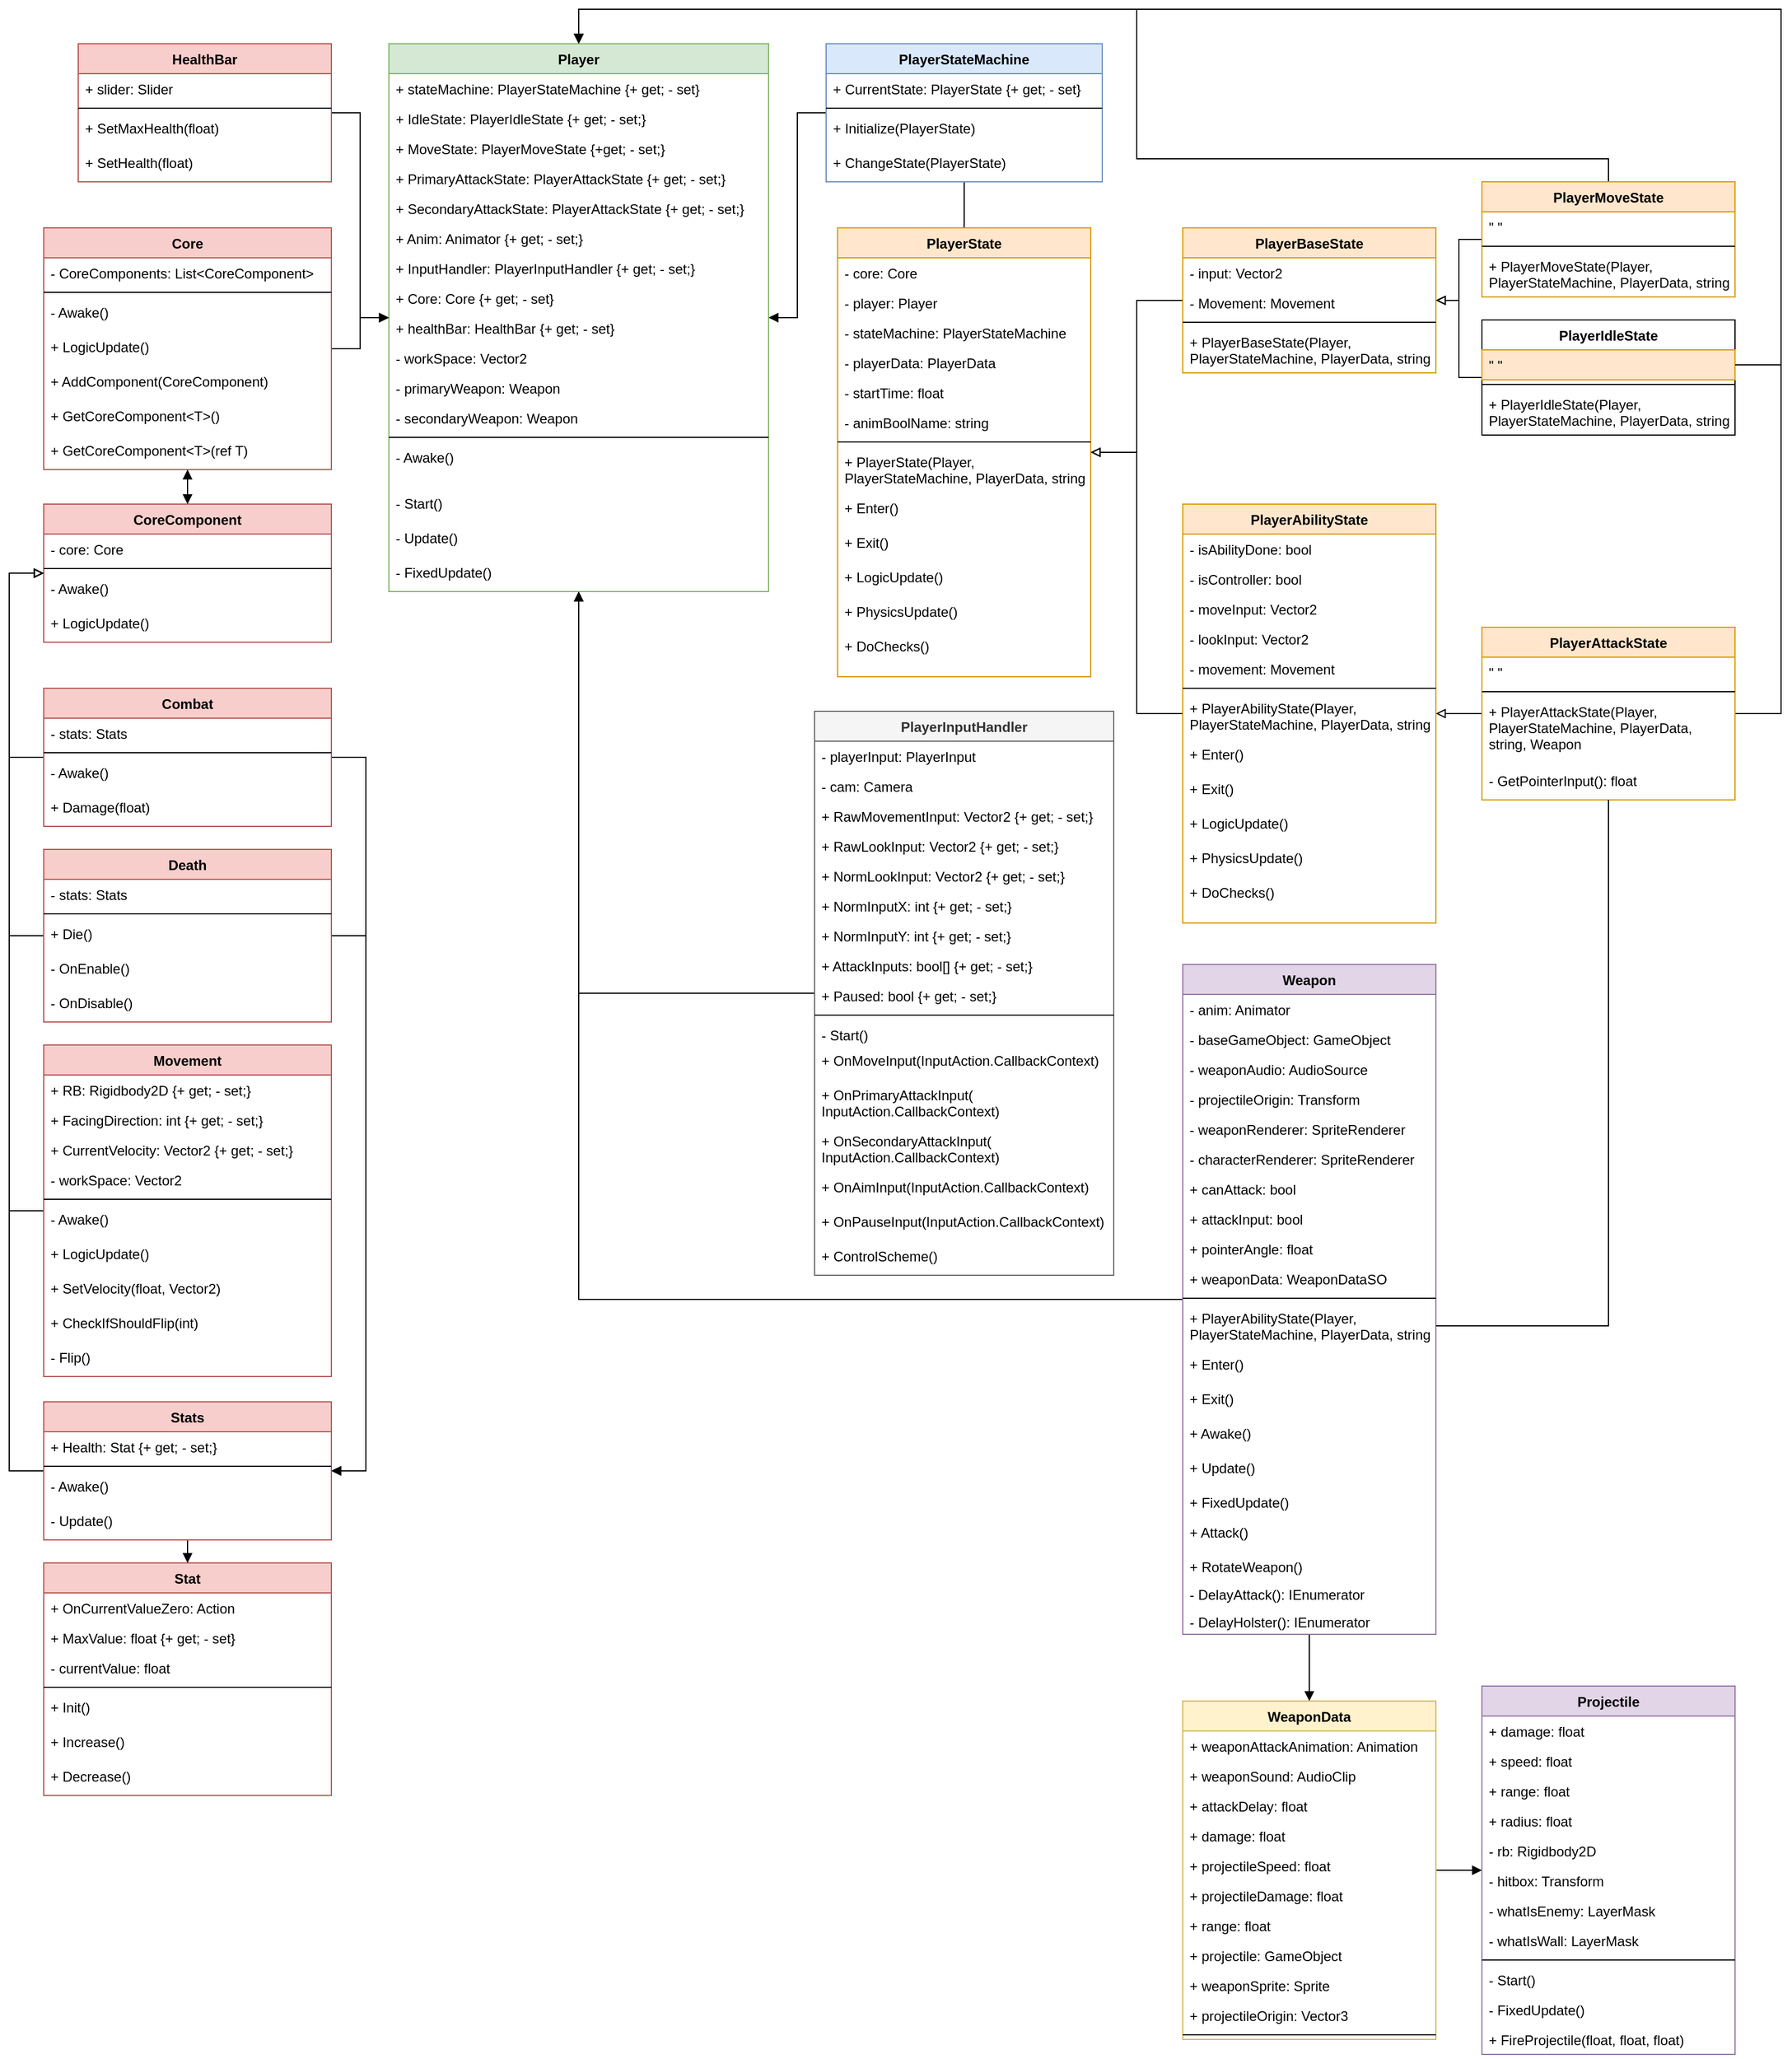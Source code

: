 <mxfile version="15.4.0" type="device"><diagram id="V9crHw9PF23k9lYhwjOK" name="Page-1"><mxGraphModel dx="3184" dy="1163" grid="1" gridSize="10" guides="1" tooltips="1" connect="1" arrows="1" fold="1" page="1" pageScale="1" pageWidth="850" pageHeight="1100" math="0" shadow="0"><root><mxCell id="0"/><mxCell id="1" parent="0"/><mxCell id="I8ZlHF1zFeSfbR3vzkAa-88" style="edgeStyle=orthogonalEdgeStyle;rounded=0;orthogonalLoop=1;jettySize=auto;html=1;entryX=0.5;entryY=1;entryDx=0;entryDy=0;endArrow=none;endFill=0;" edge="1" parent="1" source="I8ZlHF1zFeSfbR3vzkAa-1" target="I8ZlHF1zFeSfbR3vzkAa-15"><mxGeometry relative="1" as="geometry"/></mxCell><mxCell id="I8ZlHF1zFeSfbR3vzkAa-1" value="PlayerState" style="swimlane;fontStyle=1;align=center;verticalAlign=top;childLayout=stackLayout;horizontal=1;startSize=26;horizontalStack=0;resizeParent=1;resizeParentMax=0;resizeLast=0;collapsible=1;marginBottom=0;fillColor=#ffe6cc;strokeColor=#d79b00;" vertex="1" parent="1"><mxGeometry x="80" y="410" width="220" height="390" as="geometry"/></mxCell><mxCell id="I8ZlHF1zFeSfbR3vzkAa-2" value="- core: Core" style="text;strokeColor=none;fillColor=none;align=left;verticalAlign=top;spacingLeft=4;spacingRight=4;overflow=hidden;rotatable=0;points=[[0,0.5],[1,0.5]];portConstraint=eastwest;" vertex="1" parent="I8ZlHF1zFeSfbR3vzkAa-1"><mxGeometry y="26" width="220" height="26" as="geometry"/></mxCell><mxCell id="I8ZlHF1zFeSfbR3vzkAa-5" value="- player: Player" style="text;strokeColor=none;fillColor=none;align=left;verticalAlign=top;spacingLeft=4;spacingRight=4;overflow=hidden;rotatable=0;points=[[0,0.5],[1,0.5]];portConstraint=eastwest;" vertex="1" parent="I8ZlHF1zFeSfbR3vzkAa-1"><mxGeometry y="52" width="220" height="26" as="geometry"/></mxCell><mxCell id="I8ZlHF1zFeSfbR3vzkAa-6" value="- stateMachine: PlayerStateMachine" style="text;strokeColor=none;fillColor=none;align=left;verticalAlign=top;spacingLeft=4;spacingRight=4;overflow=hidden;rotatable=0;points=[[0,0.5],[1,0.5]];portConstraint=eastwest;" vertex="1" parent="I8ZlHF1zFeSfbR3vzkAa-1"><mxGeometry y="78" width="220" height="26" as="geometry"/></mxCell><mxCell id="I8ZlHF1zFeSfbR3vzkAa-7" value="- playerData: PlayerData" style="text;strokeColor=none;fillColor=none;align=left;verticalAlign=top;spacingLeft=4;spacingRight=4;overflow=hidden;rotatable=0;points=[[0,0.5],[1,0.5]];portConstraint=eastwest;" vertex="1" parent="I8ZlHF1zFeSfbR3vzkAa-1"><mxGeometry y="104" width="220" height="26" as="geometry"/></mxCell><mxCell id="I8ZlHF1zFeSfbR3vzkAa-8" value="- startTime: float" style="text;strokeColor=none;fillColor=none;align=left;verticalAlign=top;spacingLeft=4;spacingRight=4;overflow=hidden;rotatable=0;points=[[0,0.5],[1,0.5]];portConstraint=eastwest;" vertex="1" parent="I8ZlHF1zFeSfbR3vzkAa-1"><mxGeometry y="130" width="220" height="26" as="geometry"/></mxCell><mxCell id="I8ZlHF1zFeSfbR3vzkAa-9" value="- animBoolName: string" style="text;strokeColor=none;fillColor=none;align=left;verticalAlign=top;spacingLeft=4;spacingRight=4;overflow=hidden;rotatable=0;points=[[0,0.5],[1,0.5]];portConstraint=eastwest;" vertex="1" parent="I8ZlHF1zFeSfbR3vzkAa-1"><mxGeometry y="156" width="220" height="26" as="geometry"/></mxCell><mxCell id="I8ZlHF1zFeSfbR3vzkAa-3" value="" style="line;strokeWidth=1;fillColor=none;align=left;verticalAlign=middle;spacingTop=-1;spacingLeft=3;spacingRight=3;rotatable=0;labelPosition=right;points=[];portConstraint=eastwest;" vertex="1" parent="I8ZlHF1zFeSfbR3vzkAa-1"><mxGeometry y="182" width="220" height="8" as="geometry"/></mxCell><mxCell id="I8ZlHF1zFeSfbR3vzkAa-4" value="+ PlayerState(Player, &#10;PlayerStateMachine, PlayerData, string" style="text;strokeColor=none;fillColor=none;align=left;verticalAlign=top;spacingLeft=4;spacingRight=4;overflow=hidden;rotatable=0;points=[[0,0.5],[1,0.5]];portConstraint=eastwest;" vertex="1" parent="I8ZlHF1zFeSfbR3vzkAa-1"><mxGeometry y="190" width="220" height="40" as="geometry"/></mxCell><mxCell id="I8ZlHF1zFeSfbR3vzkAa-10" value="+ Enter()" style="text;strokeColor=none;fillColor=none;align=left;verticalAlign=top;spacingLeft=4;spacingRight=4;overflow=hidden;rotatable=0;points=[[0,0.5],[1,0.5]];portConstraint=eastwest;" vertex="1" parent="I8ZlHF1zFeSfbR3vzkAa-1"><mxGeometry y="230" width="220" height="30" as="geometry"/></mxCell><mxCell id="I8ZlHF1zFeSfbR3vzkAa-11" value="+ Exit()" style="text;strokeColor=none;fillColor=none;align=left;verticalAlign=top;spacingLeft=4;spacingRight=4;overflow=hidden;rotatable=0;points=[[0,0.5],[1,0.5]];portConstraint=eastwest;" vertex="1" parent="I8ZlHF1zFeSfbR3vzkAa-1"><mxGeometry y="260" width="220" height="30" as="geometry"/></mxCell><mxCell id="I8ZlHF1zFeSfbR3vzkAa-12" value="+ LogicUpdate()" style="text;strokeColor=none;fillColor=none;align=left;verticalAlign=top;spacingLeft=4;spacingRight=4;overflow=hidden;rotatable=0;points=[[0,0.5],[1,0.5]];portConstraint=eastwest;" vertex="1" parent="I8ZlHF1zFeSfbR3vzkAa-1"><mxGeometry y="290" width="220" height="30" as="geometry"/></mxCell><mxCell id="I8ZlHF1zFeSfbR3vzkAa-13" value="+ PhysicsUpdate()" style="text;strokeColor=none;fillColor=none;align=left;verticalAlign=top;spacingLeft=4;spacingRight=4;overflow=hidden;rotatable=0;points=[[0,0.5],[1,0.5]];portConstraint=eastwest;" vertex="1" parent="I8ZlHF1zFeSfbR3vzkAa-1"><mxGeometry y="320" width="220" height="30" as="geometry"/></mxCell><mxCell id="I8ZlHF1zFeSfbR3vzkAa-14" value="+ DoChecks()" style="text;strokeColor=none;fillColor=none;align=left;verticalAlign=top;spacingLeft=4;spacingRight=4;overflow=hidden;rotatable=0;points=[[0,0.5],[1,0.5]];portConstraint=eastwest;" vertex="1" parent="I8ZlHF1zFeSfbR3vzkAa-1"><mxGeometry y="350" width="220" height="40" as="geometry"/></mxCell><mxCell id="I8ZlHF1zFeSfbR3vzkAa-192" style="edgeStyle=orthogonalEdgeStyle;rounded=0;orthogonalLoop=1;jettySize=auto;html=1;endArrow=block;endFill=1;" edge="1" parent="1" source="I8ZlHF1zFeSfbR3vzkAa-15" target="I8ZlHF1zFeSfbR3vzkAa-168"><mxGeometry relative="1" as="geometry"/></mxCell><mxCell id="I8ZlHF1zFeSfbR3vzkAa-15" value="PlayerStateMachine" style="swimlane;fontStyle=1;align=center;verticalAlign=top;childLayout=stackLayout;horizontal=1;startSize=26;horizontalStack=0;resizeParent=1;resizeParentMax=0;resizeLast=0;collapsible=1;marginBottom=0;fillColor=#dae8fc;strokeColor=#6c8ebf;" vertex="1" parent="1"><mxGeometry x="70" y="250" width="240" height="120" as="geometry"/></mxCell><mxCell id="I8ZlHF1zFeSfbR3vzkAa-16" value="+ CurrentState: PlayerState {+ get; - set}" style="text;strokeColor=none;fillColor=none;align=left;verticalAlign=top;spacingLeft=4;spacingRight=4;overflow=hidden;rotatable=0;points=[[0,0.5],[1,0.5]];portConstraint=eastwest;" vertex="1" parent="I8ZlHF1zFeSfbR3vzkAa-15"><mxGeometry y="26" width="240" height="26" as="geometry"/></mxCell><mxCell id="I8ZlHF1zFeSfbR3vzkAa-22" value="" style="line;strokeWidth=1;fillColor=none;align=left;verticalAlign=middle;spacingTop=-1;spacingLeft=3;spacingRight=3;rotatable=0;labelPosition=right;points=[];portConstraint=eastwest;" vertex="1" parent="I8ZlHF1zFeSfbR3vzkAa-15"><mxGeometry y="52" width="240" height="8" as="geometry"/></mxCell><mxCell id="I8ZlHF1zFeSfbR3vzkAa-23" value="+ Initialize(PlayerState)" style="text;strokeColor=none;fillColor=none;align=left;verticalAlign=top;spacingLeft=4;spacingRight=4;overflow=hidden;rotatable=0;points=[[0,0.5],[1,0.5]];portConstraint=eastwest;" vertex="1" parent="I8ZlHF1zFeSfbR3vzkAa-15"><mxGeometry y="60" width="240" height="30" as="geometry"/></mxCell><mxCell id="I8ZlHF1zFeSfbR3vzkAa-29" value="+ ChangeState(PlayerState)" style="text;strokeColor=none;fillColor=none;align=left;verticalAlign=top;spacingLeft=4;spacingRight=4;overflow=hidden;rotatable=0;points=[[0,0.5],[1,0.5]];portConstraint=eastwest;" vertex="1" parent="I8ZlHF1zFeSfbR3vzkAa-15"><mxGeometry y="90" width="240" height="30" as="geometry"/></mxCell><mxCell id="I8ZlHF1zFeSfbR3vzkAa-45" style="edgeStyle=orthogonalEdgeStyle;rounded=0;orthogonalLoop=1;jettySize=auto;html=1;endArrow=block;endFill=0;" edge="1" parent="1" source="I8ZlHF1zFeSfbR3vzkAa-30" target="I8ZlHF1zFeSfbR3vzkAa-1"><mxGeometry relative="1" as="geometry"/></mxCell><mxCell id="I8ZlHF1zFeSfbR3vzkAa-30" value="PlayerBaseState" style="swimlane;fontStyle=1;align=center;verticalAlign=top;childLayout=stackLayout;horizontal=1;startSize=26;horizontalStack=0;resizeParent=1;resizeParentMax=0;resizeLast=0;collapsible=1;marginBottom=0;fillColor=#ffe6cc;strokeColor=#d79b00;" vertex="1" parent="1"><mxGeometry x="380" y="410" width="220" height="126" as="geometry"/></mxCell><mxCell id="I8ZlHF1zFeSfbR3vzkAa-31" value="- input: Vector2" style="text;strokeColor=none;fillColor=none;align=left;verticalAlign=top;spacingLeft=4;spacingRight=4;overflow=hidden;rotatable=0;points=[[0,0.5],[1,0.5]];portConstraint=eastwest;" vertex="1" parent="I8ZlHF1zFeSfbR3vzkAa-30"><mxGeometry y="26" width="220" height="26" as="geometry"/></mxCell><mxCell id="I8ZlHF1zFeSfbR3vzkAa-32" value="- Movement: Movement" style="text;strokeColor=none;fillColor=none;align=left;verticalAlign=top;spacingLeft=4;spacingRight=4;overflow=hidden;rotatable=0;points=[[0,0.5],[1,0.5]];portConstraint=eastwest;" vertex="1" parent="I8ZlHF1zFeSfbR3vzkAa-30"><mxGeometry y="52" width="220" height="26" as="geometry"/></mxCell><mxCell id="I8ZlHF1zFeSfbR3vzkAa-37" value="" style="line;strokeWidth=1;fillColor=none;align=left;verticalAlign=middle;spacingTop=-1;spacingLeft=3;spacingRight=3;rotatable=0;labelPosition=right;points=[];portConstraint=eastwest;" vertex="1" parent="I8ZlHF1zFeSfbR3vzkAa-30"><mxGeometry y="78" width="220" height="8" as="geometry"/></mxCell><mxCell id="I8ZlHF1zFeSfbR3vzkAa-38" value="+ PlayerBaseState(Player, &#10;PlayerStateMachine, PlayerData, string" style="text;strokeColor=none;fillColor=none;align=left;verticalAlign=top;spacingLeft=4;spacingRight=4;overflow=hidden;rotatable=0;points=[[0,0.5],[1,0.5]];portConstraint=eastwest;" vertex="1" parent="I8ZlHF1zFeSfbR3vzkAa-30"><mxGeometry y="86" width="220" height="40" as="geometry"/></mxCell><mxCell id="I8ZlHF1zFeSfbR3vzkAa-56" style="edgeStyle=orthogonalEdgeStyle;rounded=0;orthogonalLoop=1;jettySize=auto;html=1;endArrow=block;endFill=0;" edge="1" parent="1" source="I8ZlHF1zFeSfbR3vzkAa-46" target="I8ZlHF1zFeSfbR3vzkAa-1"><mxGeometry relative="1" as="geometry"/></mxCell><mxCell id="I8ZlHF1zFeSfbR3vzkAa-46" value="PlayerAbilityState" style="swimlane;fontStyle=1;align=center;verticalAlign=top;childLayout=stackLayout;horizontal=1;startSize=26;horizontalStack=0;resizeParent=1;resizeParentMax=0;resizeLast=0;collapsible=1;marginBottom=0;fillColor=#ffe6cc;strokeColor=#d79b00;" vertex="1" parent="1"><mxGeometry x="380" y="650" width="220" height="364" as="geometry"/></mxCell><mxCell id="I8ZlHF1zFeSfbR3vzkAa-47" value="- isAbilityDone: bool" style="text;strokeColor=none;fillColor=none;align=left;verticalAlign=top;spacingLeft=4;spacingRight=4;overflow=hidden;rotatable=0;points=[[0,0.5],[1,0.5]];portConstraint=eastwest;" vertex="1" parent="I8ZlHF1zFeSfbR3vzkAa-46"><mxGeometry y="26" width="220" height="26" as="geometry"/></mxCell><mxCell id="I8ZlHF1zFeSfbR3vzkAa-48" value="- isController: bool" style="text;strokeColor=none;fillColor=none;align=left;verticalAlign=top;spacingLeft=4;spacingRight=4;overflow=hidden;rotatable=0;points=[[0,0.5],[1,0.5]];portConstraint=eastwest;" vertex="1" parent="I8ZlHF1zFeSfbR3vzkAa-46"><mxGeometry y="52" width="220" height="26" as="geometry"/></mxCell><mxCell id="I8ZlHF1zFeSfbR3vzkAa-57" value="- moveInput: Vector2" style="text;strokeColor=none;fillColor=none;align=left;verticalAlign=top;spacingLeft=4;spacingRight=4;overflow=hidden;rotatable=0;points=[[0,0.5],[1,0.5]];portConstraint=eastwest;" vertex="1" parent="I8ZlHF1zFeSfbR3vzkAa-46"><mxGeometry y="78" width="220" height="26" as="geometry"/></mxCell><mxCell id="I8ZlHF1zFeSfbR3vzkAa-58" value="- lookInput: Vector2" style="text;strokeColor=none;fillColor=none;align=left;verticalAlign=top;spacingLeft=4;spacingRight=4;overflow=hidden;rotatable=0;points=[[0,0.5],[1,0.5]];portConstraint=eastwest;" vertex="1" parent="I8ZlHF1zFeSfbR3vzkAa-46"><mxGeometry y="104" width="220" height="26" as="geometry"/></mxCell><mxCell id="I8ZlHF1zFeSfbR3vzkAa-59" value="- movement: Movement" style="text;strokeColor=none;fillColor=none;align=left;verticalAlign=top;spacingLeft=4;spacingRight=4;overflow=hidden;rotatable=0;points=[[0,0.5],[1,0.5]];portConstraint=eastwest;" vertex="1" parent="I8ZlHF1zFeSfbR3vzkAa-46"><mxGeometry y="130" width="220" height="26" as="geometry"/></mxCell><mxCell id="I8ZlHF1zFeSfbR3vzkAa-49" value="" style="line;strokeWidth=1;fillColor=none;align=left;verticalAlign=middle;spacingTop=-1;spacingLeft=3;spacingRight=3;rotatable=0;labelPosition=right;points=[];portConstraint=eastwest;" vertex="1" parent="I8ZlHF1zFeSfbR3vzkAa-46"><mxGeometry y="156" width="220" height="8" as="geometry"/></mxCell><mxCell id="I8ZlHF1zFeSfbR3vzkAa-50" value="+ PlayerAbilityState(Player, &#10;PlayerStateMachine, PlayerData, string" style="text;strokeColor=none;fillColor=none;align=left;verticalAlign=top;spacingLeft=4;spacingRight=4;overflow=hidden;rotatable=0;points=[[0,0.5],[1,0.5]];portConstraint=eastwest;" vertex="1" parent="I8ZlHF1zFeSfbR3vzkAa-46"><mxGeometry y="164" width="220" height="40" as="geometry"/></mxCell><mxCell id="I8ZlHF1zFeSfbR3vzkAa-51" value="+ Enter()" style="text;strokeColor=none;fillColor=none;align=left;verticalAlign=top;spacingLeft=4;spacingRight=4;overflow=hidden;rotatable=0;points=[[0,0.5],[1,0.5]];portConstraint=eastwest;" vertex="1" parent="I8ZlHF1zFeSfbR3vzkAa-46"><mxGeometry y="204" width="220" height="30" as="geometry"/></mxCell><mxCell id="I8ZlHF1zFeSfbR3vzkAa-52" value="+ Exit()" style="text;strokeColor=none;fillColor=none;align=left;verticalAlign=top;spacingLeft=4;spacingRight=4;overflow=hidden;rotatable=0;points=[[0,0.5],[1,0.5]];portConstraint=eastwest;" vertex="1" parent="I8ZlHF1zFeSfbR3vzkAa-46"><mxGeometry y="234" width="220" height="30" as="geometry"/></mxCell><mxCell id="I8ZlHF1zFeSfbR3vzkAa-53" value="+ LogicUpdate()" style="text;strokeColor=none;fillColor=none;align=left;verticalAlign=top;spacingLeft=4;spacingRight=4;overflow=hidden;rotatable=0;points=[[0,0.5],[1,0.5]];portConstraint=eastwest;" vertex="1" parent="I8ZlHF1zFeSfbR3vzkAa-46"><mxGeometry y="264" width="220" height="30" as="geometry"/></mxCell><mxCell id="I8ZlHF1zFeSfbR3vzkAa-54" value="+ PhysicsUpdate()" style="text;strokeColor=none;fillColor=none;align=left;verticalAlign=top;spacingLeft=4;spacingRight=4;overflow=hidden;rotatable=0;points=[[0,0.5],[1,0.5]];portConstraint=eastwest;" vertex="1" parent="I8ZlHF1zFeSfbR3vzkAa-46"><mxGeometry y="294" width="220" height="30" as="geometry"/></mxCell><mxCell id="I8ZlHF1zFeSfbR3vzkAa-55" value="+ DoChecks()" style="text;strokeColor=none;fillColor=none;align=left;verticalAlign=top;spacingLeft=4;spacingRight=4;overflow=hidden;rotatable=0;points=[[0,0.5],[1,0.5]];portConstraint=eastwest;" vertex="1" parent="I8ZlHF1zFeSfbR3vzkAa-46"><mxGeometry y="324" width="220" height="40" as="geometry"/></mxCell><mxCell id="I8ZlHF1zFeSfbR3vzkAa-80" style="edgeStyle=orthogonalEdgeStyle;rounded=0;orthogonalLoop=1;jettySize=auto;html=1;endArrow=block;endFill=0;" edge="1" parent="1" source="I8ZlHF1zFeSfbR3vzkAa-60" target="I8ZlHF1zFeSfbR3vzkAa-30"><mxGeometry relative="1" as="geometry"/></mxCell><mxCell id="I8ZlHF1zFeSfbR3vzkAa-193" style="edgeStyle=orthogonalEdgeStyle;rounded=0;orthogonalLoop=1;jettySize=auto;html=1;entryX=0.5;entryY=0;entryDx=0;entryDy=0;endArrow=block;endFill=1;" edge="1" parent="1" source="I8ZlHF1zFeSfbR3vzkAa-60" target="I8ZlHF1zFeSfbR3vzkAa-168"><mxGeometry relative="1" as="geometry"><Array as="points"><mxPoint x="750" y="350"/><mxPoint x="340" y="350"/><mxPoint x="340" y="220"/><mxPoint x="-145" y="220"/></Array></mxGeometry></mxCell><mxCell id="I8ZlHF1zFeSfbR3vzkAa-60" value="PlayerMoveState" style="swimlane;fontStyle=1;align=center;verticalAlign=top;childLayout=stackLayout;horizontal=1;startSize=26;horizontalStack=0;resizeParent=1;resizeParentMax=0;resizeLast=0;collapsible=1;marginBottom=0;fillColor=#ffe6cc;strokeColor=#d79b00;" vertex="1" parent="1"><mxGeometry x="640" y="370" width="220" height="100" as="geometry"/></mxCell><mxCell id="I8ZlHF1zFeSfbR3vzkAa-61" value="&quot; &quot;" style="text;strokeColor=none;fillColor=none;align=left;verticalAlign=top;spacingLeft=4;spacingRight=4;overflow=hidden;rotatable=0;points=[[0,0.5],[1,0.5]];portConstraint=eastwest;" vertex="1" parent="I8ZlHF1zFeSfbR3vzkAa-60"><mxGeometry y="26" width="220" height="26" as="geometry"/></mxCell><mxCell id="I8ZlHF1zFeSfbR3vzkAa-63" value="" style="line;strokeWidth=1;fillColor=none;align=left;verticalAlign=middle;spacingTop=-1;spacingLeft=3;spacingRight=3;rotatable=0;labelPosition=right;points=[];portConstraint=eastwest;" vertex="1" parent="I8ZlHF1zFeSfbR3vzkAa-60"><mxGeometry y="52" width="220" height="8" as="geometry"/></mxCell><mxCell id="I8ZlHF1zFeSfbR3vzkAa-64" value="+ PlayerMoveState(Player, &#10;PlayerStateMachine, PlayerData, string" style="text;strokeColor=none;fillColor=none;align=left;verticalAlign=top;spacingLeft=4;spacingRight=4;overflow=hidden;rotatable=0;points=[[0,0.5],[1,0.5]];portConstraint=eastwest;" vertex="1" parent="I8ZlHF1zFeSfbR3vzkAa-60"><mxGeometry y="60" width="220" height="40" as="geometry"/></mxCell><mxCell id="I8ZlHF1zFeSfbR3vzkAa-81" style="edgeStyle=orthogonalEdgeStyle;rounded=0;orthogonalLoop=1;jettySize=auto;html=1;endArrow=block;endFill=0;" edge="1" parent="1" source="I8ZlHF1zFeSfbR3vzkAa-70" target="I8ZlHF1zFeSfbR3vzkAa-30"><mxGeometry relative="1" as="geometry"/></mxCell><mxCell id="I8ZlHF1zFeSfbR3vzkAa-70" value="PlayerIdleState" style="swimlane;fontStyle=1;align=center;verticalAlign=top;childLayout=stackLayout;horizontal=1;startSize=26;horizontalStack=0;resizeParent=1;resizeParentMax=0;resizeLast=0;collapsible=1;marginBottom=0;" vertex="1" parent="1"><mxGeometry x="640" y="490" width="220" height="100" as="geometry"/></mxCell><mxCell id="I8ZlHF1zFeSfbR3vzkAa-71" value="&quot; &quot;" style="text;strokeColor=#d79b00;fillColor=#ffe6cc;align=left;verticalAlign=top;spacingLeft=4;spacingRight=4;overflow=hidden;rotatable=0;points=[[0,0.5],[1,0.5]];portConstraint=eastwest;" vertex="1" parent="I8ZlHF1zFeSfbR3vzkAa-70"><mxGeometry y="26" width="220" height="26" as="geometry"/></mxCell><mxCell id="I8ZlHF1zFeSfbR3vzkAa-73" value="" style="line;strokeWidth=1;fillColor=none;align=left;verticalAlign=middle;spacingTop=-1;spacingLeft=3;spacingRight=3;rotatable=0;labelPosition=right;points=[];portConstraint=eastwest;" vertex="1" parent="I8ZlHF1zFeSfbR3vzkAa-70"><mxGeometry y="52" width="220" height="8" as="geometry"/></mxCell><mxCell id="I8ZlHF1zFeSfbR3vzkAa-74" value="+ PlayerIdleState(Player, &#10;PlayerStateMachine, PlayerData, string" style="text;strokeColor=none;fillColor=none;align=left;verticalAlign=top;spacingLeft=4;spacingRight=4;overflow=hidden;rotatable=0;points=[[0,0.5],[1,0.5]];portConstraint=eastwest;" vertex="1" parent="I8ZlHF1zFeSfbR3vzkAa-70"><mxGeometry y="60" width="220" height="40" as="geometry"/></mxCell><mxCell id="I8ZlHF1zFeSfbR3vzkAa-87" style="edgeStyle=orthogonalEdgeStyle;rounded=0;orthogonalLoop=1;jettySize=auto;html=1;endArrow=block;endFill=0;" edge="1" parent="1" source="I8ZlHF1zFeSfbR3vzkAa-82" target="I8ZlHF1zFeSfbR3vzkAa-46"><mxGeometry relative="1" as="geometry"/></mxCell><mxCell id="I8ZlHF1zFeSfbR3vzkAa-194" style="edgeStyle=orthogonalEdgeStyle;rounded=0;orthogonalLoop=1;jettySize=auto;html=1;entryX=0.5;entryY=0;entryDx=0;entryDy=0;endArrow=block;endFill=1;" edge="1" parent="1" source="I8ZlHF1zFeSfbR3vzkAa-82" target="I8ZlHF1zFeSfbR3vzkAa-168"><mxGeometry relative="1" as="geometry"><Array as="points"><mxPoint x="900" y="832"/><mxPoint x="900" y="220"/><mxPoint x="-145" y="220"/></Array></mxGeometry></mxCell><mxCell id="I8ZlHF1zFeSfbR3vzkAa-82" value="PlayerAttackState" style="swimlane;fontStyle=1;align=center;verticalAlign=top;childLayout=stackLayout;horizontal=1;startSize=26;horizontalStack=0;resizeParent=1;resizeParentMax=0;resizeLast=0;collapsible=1;marginBottom=0;fillColor=#ffe6cc;strokeColor=#d79b00;" vertex="1" parent="1"><mxGeometry x="640" y="757" width="220" height="150" as="geometry"/></mxCell><mxCell id="I8ZlHF1zFeSfbR3vzkAa-83" value="&quot; &quot;" style="text;strokeColor=none;fillColor=none;align=left;verticalAlign=top;spacingLeft=4;spacingRight=4;overflow=hidden;rotatable=0;points=[[0,0.5],[1,0.5]];portConstraint=eastwest;" vertex="1" parent="I8ZlHF1zFeSfbR3vzkAa-82"><mxGeometry y="26" width="220" height="26" as="geometry"/></mxCell><mxCell id="I8ZlHF1zFeSfbR3vzkAa-84" value="" style="line;strokeWidth=1;fillColor=none;align=left;verticalAlign=middle;spacingTop=-1;spacingLeft=3;spacingRight=3;rotatable=0;labelPosition=right;points=[];portConstraint=eastwest;" vertex="1" parent="I8ZlHF1zFeSfbR3vzkAa-82"><mxGeometry y="52" width="220" height="8" as="geometry"/></mxCell><mxCell id="I8ZlHF1zFeSfbR3vzkAa-85" value="+ PlayerAttackState(Player, &#10;PlayerStateMachine, PlayerData, &#10;string, Weapon" style="text;strokeColor=none;fillColor=none;align=left;verticalAlign=top;spacingLeft=4;spacingRight=4;overflow=hidden;rotatable=0;points=[[0,0.5],[1,0.5]];portConstraint=eastwest;" vertex="1" parent="I8ZlHF1zFeSfbR3vzkAa-82"><mxGeometry y="60" width="220" height="60" as="geometry"/></mxCell><mxCell id="I8ZlHF1zFeSfbR3vzkAa-86" value="- GetPointerInput(): float" style="text;strokeColor=none;fillColor=none;align=left;verticalAlign=top;spacingLeft=4;spacingRight=4;overflow=hidden;rotatable=0;points=[[0,0.5],[1,0.5]];portConstraint=eastwest;" vertex="1" parent="I8ZlHF1zFeSfbR3vzkAa-82"><mxGeometry y="120" width="220" height="30" as="geometry"/></mxCell><mxCell id="I8ZlHF1zFeSfbR3vzkAa-167" style="edgeStyle=orthogonalEdgeStyle;rounded=0;orthogonalLoop=1;jettySize=auto;html=1;entryX=0.5;entryY=0;entryDx=0;entryDy=0;endArrow=block;endFill=1;" edge="1" parent="1" source="I8ZlHF1zFeSfbR3vzkAa-89" target="I8ZlHF1zFeSfbR3vzkAa-117"><mxGeometry relative="1" as="geometry"/></mxCell><mxCell id="I8ZlHF1zFeSfbR3vzkAa-196" style="edgeStyle=orthogonalEdgeStyle;rounded=0;orthogonalLoop=1;jettySize=auto;html=1;endArrow=block;endFill=1;" edge="1" parent="1" source="I8ZlHF1zFeSfbR3vzkAa-89" target="I8ZlHF1zFeSfbR3vzkAa-168"><mxGeometry relative="1" as="geometry"/></mxCell><mxCell id="I8ZlHF1zFeSfbR3vzkAa-89" value="Weapon" style="swimlane;fontStyle=1;align=center;verticalAlign=top;childLayout=stackLayout;horizontal=1;startSize=26;horizontalStack=0;resizeParent=1;resizeParentMax=0;resizeLast=0;collapsible=1;marginBottom=0;fillColor=#e1d5e7;strokeColor=#9673a6;" vertex="1" parent="1"><mxGeometry x="380" y="1050" width="220" height="582" as="geometry"/></mxCell><mxCell id="I8ZlHF1zFeSfbR3vzkAa-90" value="- anim: Animator" style="text;strokeColor=none;fillColor=none;align=left;verticalAlign=top;spacingLeft=4;spacingRight=4;overflow=hidden;rotatable=0;points=[[0,0.5],[1,0.5]];portConstraint=eastwest;" vertex="1" parent="I8ZlHF1zFeSfbR3vzkAa-89"><mxGeometry y="26" width="220" height="26" as="geometry"/></mxCell><mxCell id="I8ZlHF1zFeSfbR3vzkAa-91" value="- baseGameObject: GameObject" style="text;strokeColor=none;fillColor=none;align=left;verticalAlign=top;spacingLeft=4;spacingRight=4;overflow=hidden;rotatable=0;points=[[0,0.5],[1,0.5]];portConstraint=eastwest;" vertex="1" parent="I8ZlHF1zFeSfbR3vzkAa-89"><mxGeometry y="52" width="220" height="26" as="geometry"/></mxCell><mxCell id="I8ZlHF1zFeSfbR3vzkAa-92" value="- weaponAudio: AudioSource" style="text;strokeColor=none;fillColor=none;align=left;verticalAlign=top;spacingLeft=4;spacingRight=4;overflow=hidden;rotatable=0;points=[[0,0.5],[1,0.5]];portConstraint=eastwest;" vertex="1" parent="I8ZlHF1zFeSfbR3vzkAa-89"><mxGeometry y="78" width="220" height="26" as="geometry"/></mxCell><mxCell id="I8ZlHF1zFeSfbR3vzkAa-93" value="- projectileOrigin: Transform" style="text;strokeColor=none;fillColor=none;align=left;verticalAlign=top;spacingLeft=4;spacingRight=4;overflow=hidden;rotatable=0;points=[[0,0.5],[1,0.5]];portConstraint=eastwest;" vertex="1" parent="I8ZlHF1zFeSfbR3vzkAa-89"><mxGeometry y="104" width="220" height="26" as="geometry"/></mxCell><mxCell id="I8ZlHF1zFeSfbR3vzkAa-94" value="- weaponRenderer: SpriteRenderer" style="text;strokeColor=none;fillColor=none;align=left;verticalAlign=top;spacingLeft=4;spacingRight=4;overflow=hidden;rotatable=0;points=[[0,0.5],[1,0.5]];portConstraint=eastwest;" vertex="1" parent="I8ZlHF1zFeSfbR3vzkAa-89"><mxGeometry y="130" width="220" height="26" as="geometry"/></mxCell><mxCell id="I8ZlHF1zFeSfbR3vzkAa-102" value="- characterRenderer: SpriteRenderer" style="text;strokeColor=none;fillColor=none;align=left;verticalAlign=top;spacingLeft=4;spacingRight=4;overflow=hidden;rotatable=0;points=[[0,0.5],[1,0.5]];portConstraint=eastwest;" vertex="1" parent="I8ZlHF1zFeSfbR3vzkAa-89"><mxGeometry y="156" width="220" height="26" as="geometry"/></mxCell><mxCell id="I8ZlHF1zFeSfbR3vzkAa-107" value="+ canAttack: bool" style="text;strokeColor=none;fillColor=none;align=left;verticalAlign=top;spacingLeft=4;spacingRight=4;overflow=hidden;rotatable=0;points=[[0,0.5],[1,0.5]];portConstraint=eastwest;" vertex="1" parent="I8ZlHF1zFeSfbR3vzkAa-89"><mxGeometry y="182" width="220" height="26" as="geometry"/></mxCell><mxCell id="I8ZlHF1zFeSfbR3vzkAa-110" value="+ attackInput: bool" style="text;strokeColor=none;fillColor=none;align=left;verticalAlign=top;spacingLeft=4;spacingRight=4;overflow=hidden;rotatable=0;points=[[0,0.5],[1,0.5]];portConstraint=eastwest;" vertex="1" parent="I8ZlHF1zFeSfbR3vzkAa-89"><mxGeometry y="208" width="220" height="26" as="geometry"/></mxCell><mxCell id="I8ZlHF1zFeSfbR3vzkAa-111" value="+ pointerAngle: float" style="text;strokeColor=none;fillColor=none;align=left;verticalAlign=top;spacingLeft=4;spacingRight=4;overflow=hidden;rotatable=0;points=[[0,0.5],[1,0.5]];portConstraint=eastwest;" vertex="1" parent="I8ZlHF1zFeSfbR3vzkAa-89"><mxGeometry y="234" width="220" height="26" as="geometry"/></mxCell><mxCell id="I8ZlHF1zFeSfbR3vzkAa-109" value="+ weaponData: WeaponDataSO" style="text;strokeColor=none;fillColor=none;align=left;verticalAlign=top;spacingLeft=4;spacingRight=4;overflow=hidden;rotatable=0;points=[[0,0.5],[1,0.5]];portConstraint=eastwest;" vertex="1" parent="I8ZlHF1zFeSfbR3vzkAa-89"><mxGeometry y="260" width="220" height="26" as="geometry"/></mxCell><mxCell id="I8ZlHF1zFeSfbR3vzkAa-95" value="" style="line;strokeWidth=1;fillColor=none;align=left;verticalAlign=middle;spacingTop=-1;spacingLeft=3;spacingRight=3;rotatable=0;labelPosition=right;points=[];portConstraint=eastwest;" vertex="1" parent="I8ZlHF1zFeSfbR3vzkAa-89"><mxGeometry y="286" width="220" height="8" as="geometry"/></mxCell><mxCell id="I8ZlHF1zFeSfbR3vzkAa-96" value="+ PlayerAbilityState(Player, &#10;PlayerStateMachine, PlayerData, string" style="text;strokeColor=none;fillColor=none;align=left;verticalAlign=top;spacingLeft=4;spacingRight=4;overflow=hidden;rotatable=0;points=[[0,0.5],[1,0.5]];portConstraint=eastwest;" vertex="1" parent="I8ZlHF1zFeSfbR3vzkAa-89"><mxGeometry y="294" width="220" height="40" as="geometry"/></mxCell><mxCell id="I8ZlHF1zFeSfbR3vzkAa-97" value="+ Enter()" style="text;strokeColor=none;fillColor=none;align=left;verticalAlign=top;spacingLeft=4;spacingRight=4;overflow=hidden;rotatable=0;points=[[0,0.5],[1,0.5]];portConstraint=eastwest;" vertex="1" parent="I8ZlHF1zFeSfbR3vzkAa-89"><mxGeometry y="334" width="220" height="30" as="geometry"/></mxCell><mxCell id="I8ZlHF1zFeSfbR3vzkAa-98" value="+ Exit()" style="text;strokeColor=none;fillColor=none;align=left;verticalAlign=top;spacingLeft=4;spacingRight=4;overflow=hidden;rotatable=0;points=[[0,0.5],[1,0.5]];portConstraint=eastwest;" vertex="1" parent="I8ZlHF1zFeSfbR3vzkAa-89"><mxGeometry y="364" width="220" height="30" as="geometry"/></mxCell><mxCell id="I8ZlHF1zFeSfbR3vzkAa-99" value="+ Awake()" style="text;strokeColor=none;fillColor=none;align=left;verticalAlign=top;spacingLeft=4;spacingRight=4;overflow=hidden;rotatable=0;points=[[0,0.5],[1,0.5]];portConstraint=eastwest;" vertex="1" parent="I8ZlHF1zFeSfbR3vzkAa-89"><mxGeometry y="394" width="220" height="30" as="geometry"/></mxCell><mxCell id="I8ZlHF1zFeSfbR3vzkAa-100" value="+ Update()" style="text;strokeColor=none;fillColor=none;align=left;verticalAlign=top;spacingLeft=4;spacingRight=4;overflow=hidden;rotatable=0;points=[[0,0.5],[1,0.5]];portConstraint=eastwest;" vertex="1" parent="I8ZlHF1zFeSfbR3vzkAa-89"><mxGeometry y="424" width="220" height="30" as="geometry"/></mxCell><mxCell id="I8ZlHF1zFeSfbR3vzkAa-101" value="+ FixedUpdate()" style="text;strokeColor=none;fillColor=none;align=left;verticalAlign=top;spacingLeft=4;spacingRight=4;overflow=hidden;rotatable=0;points=[[0,0.5],[1,0.5]];portConstraint=eastwest;" vertex="1" parent="I8ZlHF1zFeSfbR3vzkAa-89"><mxGeometry y="454" width="220" height="26" as="geometry"/></mxCell><mxCell id="I8ZlHF1zFeSfbR3vzkAa-112" value="+ Attack()" style="text;strokeColor=none;fillColor=none;align=left;verticalAlign=top;spacingLeft=4;spacingRight=4;overflow=hidden;rotatable=0;points=[[0,0.5],[1,0.5]];portConstraint=eastwest;" vertex="1" parent="I8ZlHF1zFeSfbR3vzkAa-89"><mxGeometry y="480" width="220" height="30" as="geometry"/></mxCell><mxCell id="I8ZlHF1zFeSfbR3vzkAa-113" value="+ RotateWeapon()" style="text;strokeColor=none;fillColor=none;align=left;verticalAlign=top;spacingLeft=4;spacingRight=4;overflow=hidden;rotatable=0;points=[[0,0.5],[1,0.5]];portConstraint=eastwest;" vertex="1" parent="I8ZlHF1zFeSfbR3vzkAa-89"><mxGeometry y="510" width="220" height="24" as="geometry"/></mxCell><mxCell id="I8ZlHF1zFeSfbR3vzkAa-114" value="- DelayAttack(): IEnumerator" style="text;strokeColor=none;fillColor=none;align=left;verticalAlign=top;spacingLeft=4;spacingRight=4;overflow=hidden;rotatable=0;points=[[0,0.5],[1,0.5]];portConstraint=eastwest;" vertex="1" parent="I8ZlHF1zFeSfbR3vzkAa-89"><mxGeometry y="534" width="220" height="24" as="geometry"/></mxCell><mxCell id="I8ZlHF1zFeSfbR3vzkAa-115" value="- DelayHolster(): IEnumerator" style="text;strokeColor=none;fillColor=none;align=left;verticalAlign=top;spacingLeft=4;spacingRight=4;overflow=hidden;rotatable=0;points=[[0,0.5],[1,0.5]];portConstraint=eastwest;" vertex="1" parent="I8ZlHF1zFeSfbR3vzkAa-89"><mxGeometry y="558" width="220" height="24" as="geometry"/></mxCell><mxCell id="I8ZlHF1zFeSfbR3vzkAa-116" style="edgeStyle=orthogonalEdgeStyle;rounded=0;orthogonalLoop=1;jettySize=auto;html=1;endArrow=none;endFill=0;" edge="1" parent="1" source="I8ZlHF1zFeSfbR3vzkAa-96" target="I8ZlHF1zFeSfbR3vzkAa-82"><mxGeometry relative="1" as="geometry"/></mxCell><mxCell id="I8ZlHF1zFeSfbR3vzkAa-166" style="edgeStyle=orthogonalEdgeStyle;rounded=0;orthogonalLoop=1;jettySize=auto;html=1;endArrow=block;endFill=1;" edge="1" parent="1" source="I8ZlHF1zFeSfbR3vzkAa-117" target="I8ZlHF1zFeSfbR3vzkAa-153"><mxGeometry relative="1" as="geometry"/></mxCell><mxCell id="I8ZlHF1zFeSfbR3vzkAa-117" value="WeaponData" style="swimlane;fontStyle=1;align=center;verticalAlign=top;childLayout=stackLayout;horizontal=1;startSize=26;horizontalStack=0;resizeParent=1;resizeParentMax=0;resizeLast=0;collapsible=1;marginBottom=0;fillColor=#fff2cc;strokeColor=#d6b656;" vertex="1" parent="1"><mxGeometry x="380" y="1690" width="220" height="294" as="geometry"/></mxCell><mxCell id="I8ZlHF1zFeSfbR3vzkAa-118" value="+ weaponAttackAnimation: Animation" style="text;strokeColor=none;fillColor=none;align=left;verticalAlign=top;spacingLeft=4;spacingRight=4;overflow=hidden;rotatable=0;points=[[0,0.5],[1,0.5]];portConstraint=eastwest;" vertex="1" parent="I8ZlHF1zFeSfbR3vzkAa-117"><mxGeometry y="26" width="220" height="26" as="geometry"/></mxCell><mxCell id="I8ZlHF1zFeSfbR3vzkAa-119" value="+ weaponSound: AudioClip" style="text;strokeColor=none;fillColor=none;align=left;verticalAlign=top;spacingLeft=4;spacingRight=4;overflow=hidden;rotatable=0;points=[[0,0.5],[1,0.5]];portConstraint=eastwest;" vertex="1" parent="I8ZlHF1zFeSfbR3vzkAa-117"><mxGeometry y="52" width="220" height="26" as="geometry"/></mxCell><mxCell id="I8ZlHF1zFeSfbR3vzkAa-120" value="+ attackDelay: float" style="text;strokeColor=none;fillColor=none;align=left;verticalAlign=top;spacingLeft=4;spacingRight=4;overflow=hidden;rotatable=0;points=[[0,0.5],[1,0.5]];portConstraint=eastwest;" vertex="1" parent="I8ZlHF1zFeSfbR3vzkAa-117"><mxGeometry y="78" width="220" height="26" as="geometry"/></mxCell><mxCell id="I8ZlHF1zFeSfbR3vzkAa-121" value="+ damage: float" style="text;strokeColor=none;fillColor=none;align=left;verticalAlign=top;spacingLeft=4;spacingRight=4;overflow=hidden;rotatable=0;points=[[0,0.5],[1,0.5]];portConstraint=eastwest;" vertex="1" parent="I8ZlHF1zFeSfbR3vzkAa-117"><mxGeometry y="104" width="220" height="26" as="geometry"/></mxCell><mxCell id="I8ZlHF1zFeSfbR3vzkAa-122" value="+ projectileSpeed: float" style="text;strokeColor=none;fillColor=none;align=left;verticalAlign=top;spacingLeft=4;spacingRight=4;overflow=hidden;rotatable=0;points=[[0,0.5],[1,0.5]];portConstraint=eastwest;" vertex="1" parent="I8ZlHF1zFeSfbR3vzkAa-117"><mxGeometry y="130" width="220" height="26" as="geometry"/></mxCell><mxCell id="I8ZlHF1zFeSfbR3vzkAa-123" value="+ projectileDamage: float" style="text;strokeColor=none;fillColor=none;align=left;verticalAlign=top;spacingLeft=4;spacingRight=4;overflow=hidden;rotatable=0;points=[[0,0.5],[1,0.5]];portConstraint=eastwest;" vertex="1" parent="I8ZlHF1zFeSfbR3vzkAa-117"><mxGeometry y="156" width="220" height="26" as="geometry"/></mxCell><mxCell id="I8ZlHF1zFeSfbR3vzkAa-124" value="+ range: float" style="text;strokeColor=none;fillColor=none;align=left;verticalAlign=top;spacingLeft=4;spacingRight=4;overflow=hidden;rotatable=0;points=[[0,0.5],[1,0.5]];portConstraint=eastwest;" vertex="1" parent="I8ZlHF1zFeSfbR3vzkAa-117"><mxGeometry y="182" width="220" height="26" as="geometry"/></mxCell><mxCell id="I8ZlHF1zFeSfbR3vzkAa-125" value="+ projectile: GameObject" style="text;strokeColor=none;fillColor=none;align=left;verticalAlign=top;spacingLeft=4;spacingRight=4;overflow=hidden;rotatable=0;points=[[0,0.5],[1,0.5]];portConstraint=eastwest;" vertex="1" parent="I8ZlHF1zFeSfbR3vzkAa-117"><mxGeometry y="208" width="220" height="26" as="geometry"/></mxCell><mxCell id="I8ZlHF1zFeSfbR3vzkAa-126" value="+ weaponSprite: Sprite" style="text;strokeColor=none;fillColor=none;align=left;verticalAlign=top;spacingLeft=4;spacingRight=4;overflow=hidden;rotatable=0;points=[[0,0.5],[1,0.5]];portConstraint=eastwest;" vertex="1" parent="I8ZlHF1zFeSfbR3vzkAa-117"><mxGeometry y="234" width="220" height="26" as="geometry"/></mxCell><mxCell id="I8ZlHF1zFeSfbR3vzkAa-127" value="+ projectileOrigin: Vector3" style="text;strokeColor=none;fillColor=none;align=left;verticalAlign=top;spacingLeft=4;spacingRight=4;overflow=hidden;rotatable=0;points=[[0,0.5],[1,0.5]];portConstraint=eastwest;" vertex="1" parent="I8ZlHF1zFeSfbR3vzkAa-117"><mxGeometry y="260" width="220" height="26" as="geometry"/></mxCell><mxCell id="I8ZlHF1zFeSfbR3vzkAa-128" value="" style="line;strokeWidth=1;fillColor=none;align=left;verticalAlign=middle;spacingTop=-1;spacingLeft=3;spacingRight=3;rotatable=0;labelPosition=right;points=[];portConstraint=eastwest;" vertex="1" parent="I8ZlHF1zFeSfbR3vzkAa-117"><mxGeometry y="286" width="220" height="8" as="geometry"/></mxCell><mxCell id="I8ZlHF1zFeSfbR3vzkAa-153" value="Projectile" style="swimlane;fontStyle=1;align=center;verticalAlign=top;childLayout=stackLayout;horizontal=1;startSize=26;horizontalStack=0;resizeParent=1;resizeParentMax=0;resizeLast=0;collapsible=1;marginBottom=0;fillColor=#e1d5e7;strokeColor=#9673a6;" vertex="1" parent="1"><mxGeometry x="640" y="1677" width="220" height="320" as="geometry"/></mxCell><mxCell id="I8ZlHF1zFeSfbR3vzkAa-154" value="+ damage: float" style="text;strokeColor=none;fillColor=none;align=left;verticalAlign=top;spacingLeft=4;spacingRight=4;overflow=hidden;rotatable=0;points=[[0,0.5],[1,0.5]];portConstraint=eastwest;" vertex="1" parent="I8ZlHF1zFeSfbR3vzkAa-153"><mxGeometry y="26" width="220" height="26" as="geometry"/></mxCell><mxCell id="I8ZlHF1zFeSfbR3vzkAa-155" value="+ speed: float" style="text;strokeColor=none;fillColor=none;align=left;verticalAlign=top;spacingLeft=4;spacingRight=4;overflow=hidden;rotatable=0;points=[[0,0.5],[1,0.5]];portConstraint=eastwest;" vertex="1" parent="I8ZlHF1zFeSfbR3vzkAa-153"><mxGeometry y="52" width="220" height="26" as="geometry"/></mxCell><mxCell id="I8ZlHF1zFeSfbR3vzkAa-156" value="+ range: float" style="text;strokeColor=none;fillColor=none;align=left;verticalAlign=top;spacingLeft=4;spacingRight=4;overflow=hidden;rotatable=0;points=[[0,0.5],[1,0.5]];portConstraint=eastwest;" vertex="1" parent="I8ZlHF1zFeSfbR3vzkAa-153"><mxGeometry y="78" width="220" height="26" as="geometry"/></mxCell><mxCell id="I8ZlHF1zFeSfbR3vzkAa-157" value="+ radius: float" style="text;strokeColor=none;fillColor=none;align=left;verticalAlign=top;spacingLeft=4;spacingRight=4;overflow=hidden;rotatable=0;points=[[0,0.5],[1,0.5]];portConstraint=eastwest;" vertex="1" parent="I8ZlHF1zFeSfbR3vzkAa-153"><mxGeometry y="104" width="220" height="26" as="geometry"/></mxCell><mxCell id="I8ZlHF1zFeSfbR3vzkAa-158" value="- rb: Rigidbody2D" style="text;strokeColor=none;fillColor=none;align=left;verticalAlign=top;spacingLeft=4;spacingRight=4;overflow=hidden;rotatable=0;points=[[0,0.5],[1,0.5]];portConstraint=eastwest;" vertex="1" parent="I8ZlHF1zFeSfbR3vzkAa-153"><mxGeometry y="130" width="220" height="26" as="geometry"/></mxCell><mxCell id="I8ZlHF1zFeSfbR3vzkAa-159" value="- hitbox: Transform" style="text;strokeColor=none;fillColor=none;align=left;verticalAlign=top;spacingLeft=4;spacingRight=4;overflow=hidden;rotatable=0;points=[[0,0.5],[1,0.5]];portConstraint=eastwest;" vertex="1" parent="I8ZlHF1zFeSfbR3vzkAa-153"><mxGeometry y="156" width="220" height="26" as="geometry"/></mxCell><mxCell id="I8ZlHF1zFeSfbR3vzkAa-160" value="- whatIsEnemy: LayerMask" style="text;strokeColor=none;fillColor=none;align=left;verticalAlign=top;spacingLeft=4;spacingRight=4;overflow=hidden;rotatable=0;points=[[0,0.5],[1,0.5]];portConstraint=eastwest;" vertex="1" parent="I8ZlHF1zFeSfbR3vzkAa-153"><mxGeometry y="182" width="220" height="26" as="geometry"/></mxCell><mxCell id="I8ZlHF1zFeSfbR3vzkAa-161" value="- whatIsWall: LayerMask" style="text;strokeColor=none;fillColor=none;align=left;verticalAlign=top;spacingLeft=4;spacingRight=4;overflow=hidden;rotatable=0;points=[[0,0.5],[1,0.5]];portConstraint=eastwest;" vertex="1" parent="I8ZlHF1zFeSfbR3vzkAa-153"><mxGeometry y="208" width="220" height="26" as="geometry"/></mxCell><mxCell id="I8ZlHF1zFeSfbR3vzkAa-164" value="" style="line;strokeWidth=1;fillColor=none;align=left;verticalAlign=middle;spacingTop=-1;spacingLeft=3;spacingRight=3;rotatable=0;labelPosition=right;points=[];portConstraint=eastwest;" vertex="1" parent="I8ZlHF1zFeSfbR3vzkAa-153"><mxGeometry y="234" width="220" height="8" as="geometry"/></mxCell><mxCell id="I8ZlHF1zFeSfbR3vzkAa-163" value="- Start()" style="text;strokeColor=none;fillColor=none;align=left;verticalAlign=top;spacingLeft=4;spacingRight=4;overflow=hidden;rotatable=0;points=[[0,0.5],[1,0.5]];portConstraint=eastwest;" vertex="1" parent="I8ZlHF1zFeSfbR3vzkAa-153"><mxGeometry y="242" width="220" height="26" as="geometry"/></mxCell><mxCell id="I8ZlHF1zFeSfbR3vzkAa-162" value="- FixedUpdate()" style="text;strokeColor=none;fillColor=none;align=left;verticalAlign=top;spacingLeft=4;spacingRight=4;overflow=hidden;rotatable=0;points=[[0,0.5],[1,0.5]];portConstraint=eastwest;" vertex="1" parent="I8ZlHF1zFeSfbR3vzkAa-153"><mxGeometry y="268" width="220" height="26" as="geometry"/></mxCell><mxCell id="I8ZlHF1zFeSfbR3vzkAa-165" value="+ FireProjectile(float, float, float)" style="text;strokeColor=none;fillColor=none;align=left;verticalAlign=top;spacingLeft=4;spacingRight=4;overflow=hidden;rotatable=0;points=[[0,0.5],[1,0.5]];portConstraint=eastwest;" vertex="1" parent="I8ZlHF1zFeSfbR3vzkAa-153"><mxGeometry y="294" width="220" height="26" as="geometry"/></mxCell><mxCell id="I8ZlHF1zFeSfbR3vzkAa-168" value="Player" style="swimlane;fontStyle=1;align=center;verticalAlign=top;childLayout=stackLayout;horizontal=1;startSize=26;horizontalStack=0;resizeParent=1;resizeParentMax=0;resizeLast=0;collapsible=1;marginBottom=0;fillColor=#d5e8d4;strokeColor=#82b366;" vertex="1" parent="1"><mxGeometry x="-310" y="250" width="330" height="476" as="geometry"/></mxCell><mxCell id="I8ZlHF1zFeSfbR3vzkAa-169" value="+ stateMachine: PlayerStateMachine {+ get; - set}" style="text;strokeColor=none;fillColor=none;align=left;verticalAlign=top;spacingLeft=4;spacingRight=4;overflow=hidden;rotatable=0;points=[[0,0.5],[1,0.5]];portConstraint=eastwest;" vertex="1" parent="I8ZlHF1zFeSfbR3vzkAa-168"><mxGeometry y="26" width="330" height="26" as="geometry"/></mxCell><mxCell id="I8ZlHF1zFeSfbR3vzkAa-170" value="+ IdleState: PlayerIdleState {+ get; - set;}" style="text;strokeColor=none;fillColor=none;align=left;verticalAlign=top;spacingLeft=4;spacingRight=4;overflow=hidden;rotatable=0;points=[[0,0.5],[1,0.5]];portConstraint=eastwest;" vertex="1" parent="I8ZlHF1zFeSfbR3vzkAa-168"><mxGeometry y="52" width="330" height="26" as="geometry"/></mxCell><mxCell id="I8ZlHF1zFeSfbR3vzkAa-171" value="+ MoveState: PlayerMoveState {+get; - set;}" style="text;strokeColor=none;fillColor=none;align=left;verticalAlign=top;spacingLeft=4;spacingRight=4;overflow=hidden;rotatable=0;points=[[0,0.5],[1,0.5]];portConstraint=eastwest;" vertex="1" parent="I8ZlHF1zFeSfbR3vzkAa-168"><mxGeometry y="78" width="330" height="26" as="geometry"/></mxCell><mxCell id="I8ZlHF1zFeSfbR3vzkAa-172" value="+ PrimaryAttackState: PlayerAttackState {+ get; - set;}" style="text;strokeColor=none;fillColor=none;align=left;verticalAlign=top;spacingLeft=4;spacingRight=4;overflow=hidden;rotatable=0;points=[[0,0.5],[1,0.5]];portConstraint=eastwest;" vertex="1" parent="I8ZlHF1zFeSfbR3vzkAa-168"><mxGeometry y="104" width="330" height="26" as="geometry"/></mxCell><mxCell id="I8ZlHF1zFeSfbR3vzkAa-173" value="+ SecondaryAttackState: PlayerAttackState {+ get; - set;}" style="text;strokeColor=none;fillColor=none;align=left;verticalAlign=top;spacingLeft=4;spacingRight=4;overflow=hidden;rotatable=0;points=[[0,0.5],[1,0.5]];portConstraint=eastwest;" vertex="1" parent="I8ZlHF1zFeSfbR3vzkAa-168"><mxGeometry y="130" width="330" height="26" as="geometry"/></mxCell><mxCell id="I8ZlHF1zFeSfbR3vzkAa-174" value="+ Anim: Animator {+ get; - set;}" style="text;strokeColor=none;fillColor=none;align=left;verticalAlign=top;spacingLeft=4;spacingRight=4;overflow=hidden;rotatable=0;points=[[0,0.5],[1,0.5]];portConstraint=eastwest;" vertex="1" parent="I8ZlHF1zFeSfbR3vzkAa-168"><mxGeometry y="156" width="330" height="26" as="geometry"/></mxCell><mxCell id="I8ZlHF1zFeSfbR3vzkAa-175" value="+ InputHandler: PlayerInputHandler {+ get; - set;}" style="text;strokeColor=none;fillColor=none;align=left;verticalAlign=top;spacingLeft=4;spacingRight=4;overflow=hidden;rotatable=0;points=[[0,0.5],[1,0.5]];portConstraint=eastwest;" vertex="1" parent="I8ZlHF1zFeSfbR3vzkAa-168"><mxGeometry y="182" width="330" height="26" as="geometry"/></mxCell><mxCell id="I8ZlHF1zFeSfbR3vzkAa-176" value="+ Core: Core {+ get; - set}" style="text;strokeColor=none;fillColor=none;align=left;verticalAlign=top;spacingLeft=4;spacingRight=4;overflow=hidden;rotatable=0;points=[[0,0.5],[1,0.5]];portConstraint=eastwest;" vertex="1" parent="I8ZlHF1zFeSfbR3vzkAa-168"><mxGeometry y="208" width="330" height="26" as="geometry"/></mxCell><mxCell id="I8ZlHF1zFeSfbR3vzkAa-177" value="+ healthBar: HealthBar {+ get; - set}" style="text;strokeColor=none;fillColor=none;align=left;verticalAlign=top;spacingLeft=4;spacingRight=4;overflow=hidden;rotatable=0;points=[[0,0.5],[1,0.5]];portConstraint=eastwest;" vertex="1" parent="I8ZlHF1zFeSfbR3vzkAa-168"><mxGeometry y="234" width="330" height="26" as="geometry"/></mxCell><mxCell id="I8ZlHF1zFeSfbR3vzkAa-178" value="- workSpace: Vector2" style="text;strokeColor=none;fillColor=none;align=left;verticalAlign=top;spacingLeft=4;spacingRight=4;overflow=hidden;rotatable=0;points=[[0,0.5],[1,0.5]];portConstraint=eastwest;" vertex="1" parent="I8ZlHF1zFeSfbR3vzkAa-168"><mxGeometry y="260" width="330" height="26" as="geometry"/></mxCell><mxCell id="I8ZlHF1zFeSfbR3vzkAa-191" value="- primaryWeapon: Weapon" style="text;strokeColor=none;fillColor=none;align=left;verticalAlign=top;spacingLeft=4;spacingRight=4;overflow=hidden;rotatable=0;points=[[0,0.5],[1,0.5]];portConstraint=eastwest;" vertex="1" parent="I8ZlHF1zFeSfbR3vzkAa-168"><mxGeometry y="286" width="330" height="26" as="geometry"/></mxCell><mxCell id="I8ZlHF1zFeSfbR3vzkAa-190" value="- secondaryWeapon: Weapon" style="text;strokeColor=none;fillColor=none;align=left;verticalAlign=top;spacingLeft=4;spacingRight=4;overflow=hidden;rotatable=0;points=[[0,0.5],[1,0.5]];portConstraint=eastwest;" vertex="1" parent="I8ZlHF1zFeSfbR3vzkAa-168"><mxGeometry y="312" width="330" height="26" as="geometry"/></mxCell><mxCell id="I8ZlHF1zFeSfbR3vzkAa-179" value="" style="line;strokeWidth=1;fillColor=none;align=left;verticalAlign=middle;spacingTop=-1;spacingLeft=3;spacingRight=3;rotatable=0;labelPosition=right;points=[];portConstraint=eastwest;" vertex="1" parent="I8ZlHF1zFeSfbR3vzkAa-168"><mxGeometry y="338" width="330" height="8" as="geometry"/></mxCell><mxCell id="I8ZlHF1zFeSfbR3vzkAa-180" value="- Awake()" style="text;strokeColor=none;fillColor=none;align=left;verticalAlign=top;spacingLeft=4;spacingRight=4;overflow=hidden;rotatable=0;points=[[0,0.5],[1,0.5]];portConstraint=eastwest;" vertex="1" parent="I8ZlHF1zFeSfbR3vzkAa-168"><mxGeometry y="346" width="330" height="40" as="geometry"/></mxCell><mxCell id="I8ZlHF1zFeSfbR3vzkAa-181" value="- Start()" style="text;strokeColor=none;fillColor=none;align=left;verticalAlign=top;spacingLeft=4;spacingRight=4;overflow=hidden;rotatable=0;points=[[0,0.5],[1,0.5]];portConstraint=eastwest;" vertex="1" parent="I8ZlHF1zFeSfbR3vzkAa-168"><mxGeometry y="386" width="330" height="30" as="geometry"/></mxCell><mxCell id="I8ZlHF1zFeSfbR3vzkAa-182" value="- Update()" style="text;strokeColor=none;fillColor=none;align=left;verticalAlign=top;spacingLeft=4;spacingRight=4;overflow=hidden;rotatable=0;points=[[0,0.5],[1,0.5]];portConstraint=eastwest;" vertex="1" parent="I8ZlHF1zFeSfbR3vzkAa-168"><mxGeometry y="416" width="330" height="30" as="geometry"/></mxCell><mxCell id="I8ZlHF1zFeSfbR3vzkAa-183" value="- FixedUpdate()" style="text;strokeColor=none;fillColor=none;align=left;verticalAlign=top;spacingLeft=4;spacingRight=4;overflow=hidden;rotatable=0;points=[[0,0.5],[1,0.5]];portConstraint=eastwest;" vertex="1" parent="I8ZlHF1zFeSfbR3vzkAa-168"><mxGeometry y="446" width="330" height="30" as="geometry"/></mxCell><mxCell id="I8ZlHF1zFeSfbR3vzkAa-195" style="edgeStyle=orthogonalEdgeStyle;rounded=0;orthogonalLoop=1;jettySize=auto;html=1;entryX=0.5;entryY=0;entryDx=0;entryDy=0;endArrow=block;endFill=1;" edge="1" parent="1" source="I8ZlHF1zFeSfbR3vzkAa-71" target="I8ZlHF1zFeSfbR3vzkAa-168"><mxGeometry relative="1" as="geometry"><Array as="points"><mxPoint x="900" y="529"/><mxPoint x="900" y="220"/><mxPoint x="-145" y="220"/></Array></mxGeometry></mxCell><mxCell id="I8ZlHF1zFeSfbR3vzkAa-215" style="edgeStyle=orthogonalEdgeStyle;rounded=0;orthogonalLoop=1;jettySize=auto;html=1;endArrow=block;endFill=1;" edge="1" parent="1" source="I8ZlHF1zFeSfbR3vzkAa-197" target="I8ZlHF1zFeSfbR3vzkAa-168"><mxGeometry relative="1" as="geometry"/></mxCell><mxCell id="I8ZlHF1zFeSfbR3vzkAa-197" value="PlayerInputHandler" style="swimlane;fontStyle=1;align=center;verticalAlign=top;childLayout=stackLayout;horizontal=1;startSize=26;horizontalStack=0;resizeParent=1;resizeParentMax=0;resizeLast=0;collapsible=1;marginBottom=0;fillColor=#f5f5f5;strokeColor=#666666;fontColor=#333333;" vertex="1" parent="1"><mxGeometry x="60" y="830" width="260" height="490" as="geometry"/></mxCell><mxCell id="I8ZlHF1zFeSfbR3vzkAa-198" value="- playerInput: PlayerInput" style="text;strokeColor=none;fillColor=none;align=left;verticalAlign=top;spacingLeft=4;spacingRight=4;overflow=hidden;rotatable=0;points=[[0,0.5],[1,0.5]];portConstraint=eastwest;" vertex="1" parent="I8ZlHF1zFeSfbR3vzkAa-197"><mxGeometry y="26" width="260" height="26" as="geometry"/></mxCell><mxCell id="I8ZlHF1zFeSfbR3vzkAa-199" value="- cam: Camera" style="text;strokeColor=none;fillColor=none;align=left;verticalAlign=top;spacingLeft=4;spacingRight=4;overflow=hidden;rotatable=0;points=[[0,0.5],[1,0.5]];portConstraint=eastwest;" vertex="1" parent="I8ZlHF1zFeSfbR3vzkAa-197"><mxGeometry y="52" width="260" height="26" as="geometry"/></mxCell><mxCell id="I8ZlHF1zFeSfbR3vzkAa-200" value="+ RawMovementInput: Vector2 {+ get; - set;}" style="text;strokeColor=none;fillColor=none;align=left;verticalAlign=top;spacingLeft=4;spacingRight=4;overflow=hidden;rotatable=0;points=[[0,0.5],[1,0.5]];portConstraint=eastwest;" vertex="1" parent="I8ZlHF1zFeSfbR3vzkAa-197"><mxGeometry y="78" width="260" height="26" as="geometry"/></mxCell><mxCell id="I8ZlHF1zFeSfbR3vzkAa-201" value="+ RawLookInput: Vector2 {+ get; - set;}" style="text;strokeColor=none;fillColor=none;align=left;verticalAlign=top;spacingLeft=4;spacingRight=4;overflow=hidden;rotatable=0;points=[[0,0.5],[1,0.5]];portConstraint=eastwest;" vertex="1" parent="I8ZlHF1zFeSfbR3vzkAa-197"><mxGeometry y="104" width="260" height="26" as="geometry"/></mxCell><mxCell id="I8ZlHF1zFeSfbR3vzkAa-202" value="+ NormLookInput: Vector2 {+ get; - set;}" style="text;strokeColor=none;fillColor=none;align=left;verticalAlign=top;spacingLeft=4;spacingRight=4;overflow=hidden;rotatable=0;points=[[0,0.5],[1,0.5]];portConstraint=eastwest;" vertex="1" parent="I8ZlHF1zFeSfbR3vzkAa-197"><mxGeometry y="130" width="260" height="26" as="geometry"/></mxCell><mxCell id="I8ZlHF1zFeSfbR3vzkAa-203" value="+ NormInputX: int {+ get; - set;}" style="text;strokeColor=none;fillColor=none;align=left;verticalAlign=top;spacingLeft=4;spacingRight=4;overflow=hidden;rotatable=0;points=[[0,0.5],[1,0.5]];portConstraint=eastwest;" vertex="1" parent="I8ZlHF1zFeSfbR3vzkAa-197"><mxGeometry y="156" width="260" height="26" as="geometry"/></mxCell><mxCell id="I8ZlHF1zFeSfbR3vzkAa-211" value="+ NormInputY: int {+ get; - set;}" style="text;strokeColor=none;fillColor=none;align=left;verticalAlign=top;spacingLeft=4;spacingRight=4;overflow=hidden;rotatable=0;points=[[0,0.5],[1,0.5]];portConstraint=eastwest;" vertex="1" parent="I8ZlHF1zFeSfbR3vzkAa-197"><mxGeometry y="182" width="260" height="26" as="geometry"/></mxCell><mxCell id="I8ZlHF1zFeSfbR3vzkAa-212" value="+ AttackInputs: bool[] {+ get; - set;}" style="text;strokeColor=none;fillColor=none;align=left;verticalAlign=top;spacingLeft=4;spacingRight=4;overflow=hidden;rotatable=0;points=[[0,0.5],[1,0.5]];portConstraint=eastwest;" vertex="1" parent="I8ZlHF1zFeSfbR3vzkAa-197"><mxGeometry y="208" width="260" height="26" as="geometry"/></mxCell><mxCell id="I8ZlHF1zFeSfbR3vzkAa-213" value="+ Paused: bool {+ get; - set;}" style="text;strokeColor=none;fillColor=none;align=left;verticalAlign=top;spacingLeft=4;spacingRight=4;overflow=hidden;rotatable=0;points=[[0,0.5],[1,0.5]];portConstraint=eastwest;" vertex="1" parent="I8ZlHF1zFeSfbR3vzkAa-197"><mxGeometry y="234" width="260" height="26" as="geometry"/></mxCell><mxCell id="I8ZlHF1zFeSfbR3vzkAa-204" value="" style="line;strokeWidth=1;fillColor=none;align=left;verticalAlign=middle;spacingTop=-1;spacingLeft=3;spacingRight=3;rotatable=0;labelPosition=right;points=[];portConstraint=eastwest;" vertex="1" parent="I8ZlHF1zFeSfbR3vzkAa-197"><mxGeometry y="260" width="260" height="8" as="geometry"/></mxCell><mxCell id="I8ZlHF1zFeSfbR3vzkAa-205" value="- Start()" style="text;strokeColor=none;fillColor=none;align=left;verticalAlign=top;spacingLeft=4;spacingRight=4;overflow=hidden;rotatable=0;points=[[0,0.5],[1,0.5]];portConstraint=eastwest;" vertex="1" parent="I8ZlHF1zFeSfbR3vzkAa-197"><mxGeometry y="268" width="260" height="22" as="geometry"/></mxCell><mxCell id="I8ZlHF1zFeSfbR3vzkAa-206" value="+ OnMoveInput(InputAction.CallbackContext)" style="text;strokeColor=none;fillColor=none;align=left;verticalAlign=top;spacingLeft=4;spacingRight=4;overflow=hidden;rotatable=0;points=[[0,0.5],[1,0.5]];portConstraint=eastwest;" vertex="1" parent="I8ZlHF1zFeSfbR3vzkAa-197"><mxGeometry y="290" width="260" height="30" as="geometry"/></mxCell><mxCell id="I8ZlHF1zFeSfbR3vzkAa-207" value="+ OnPrimaryAttackInput(&#10;InputAction.CallbackContext)" style="text;strokeColor=none;fillColor=none;align=left;verticalAlign=top;spacingLeft=4;spacingRight=4;overflow=hidden;rotatable=0;points=[[0,0.5],[1,0.5]];portConstraint=eastwest;" vertex="1" parent="I8ZlHF1zFeSfbR3vzkAa-197"><mxGeometry y="320" width="260" height="40" as="geometry"/></mxCell><mxCell id="I8ZlHF1zFeSfbR3vzkAa-214" value="+ OnSecondaryAttackInput(&#10;InputAction.CallbackContext)" style="text;strokeColor=none;fillColor=none;align=left;verticalAlign=top;spacingLeft=4;spacingRight=4;overflow=hidden;rotatable=0;points=[[0,0.5],[1,0.5]];portConstraint=eastwest;" vertex="1" parent="I8ZlHF1zFeSfbR3vzkAa-197"><mxGeometry y="360" width="260" height="40" as="geometry"/></mxCell><mxCell id="I8ZlHF1zFeSfbR3vzkAa-208" value="+ OnAimInput(InputAction.CallbackContext)" style="text;strokeColor=none;fillColor=none;align=left;verticalAlign=top;spacingLeft=4;spacingRight=4;overflow=hidden;rotatable=0;points=[[0,0.5],[1,0.5]];portConstraint=eastwest;" vertex="1" parent="I8ZlHF1zFeSfbR3vzkAa-197"><mxGeometry y="400" width="260" height="30" as="geometry"/></mxCell><mxCell id="I8ZlHF1zFeSfbR3vzkAa-209" value="+ OnPauseInput(InputAction.CallbackContext)" style="text;strokeColor=none;fillColor=none;align=left;verticalAlign=top;spacingLeft=4;spacingRight=4;overflow=hidden;rotatable=0;points=[[0,0.5],[1,0.5]];portConstraint=eastwest;" vertex="1" parent="I8ZlHF1zFeSfbR3vzkAa-197"><mxGeometry y="430" width="260" height="30" as="geometry"/></mxCell><mxCell id="I8ZlHF1zFeSfbR3vzkAa-210" value="+ ControlScheme()" style="text;strokeColor=none;fillColor=none;align=left;verticalAlign=top;spacingLeft=4;spacingRight=4;overflow=hidden;rotatable=0;points=[[0,0.5],[1,0.5]];portConstraint=eastwest;" vertex="1" parent="I8ZlHF1zFeSfbR3vzkAa-197"><mxGeometry y="460" width="260" height="30" as="geometry"/></mxCell><mxCell id="I8ZlHF1zFeSfbR3vzkAa-222" style="edgeStyle=orthogonalEdgeStyle;rounded=0;orthogonalLoop=1;jettySize=auto;html=1;endArrow=block;endFill=1;" edge="1" parent="1" source="I8ZlHF1zFeSfbR3vzkAa-216" target="I8ZlHF1zFeSfbR3vzkAa-168"><mxGeometry relative="1" as="geometry"/></mxCell><mxCell id="I8ZlHF1zFeSfbR3vzkAa-216" value="HealthBar" style="swimlane;fontStyle=1;align=center;verticalAlign=top;childLayout=stackLayout;horizontal=1;startSize=26;horizontalStack=0;resizeParent=1;resizeParentMax=0;resizeLast=0;collapsible=1;marginBottom=0;fillColor=#f8cecc;strokeColor=#b85450;" vertex="1" parent="1"><mxGeometry x="-580" y="250" width="220" height="120" as="geometry"/></mxCell><mxCell id="I8ZlHF1zFeSfbR3vzkAa-217" value="+ slider: Slider" style="text;strokeColor=none;fillColor=none;align=left;verticalAlign=top;spacingLeft=4;spacingRight=4;overflow=hidden;rotatable=0;points=[[0,0.5],[1,0.5]];portConstraint=eastwest;" vertex="1" parent="I8ZlHF1zFeSfbR3vzkAa-216"><mxGeometry y="26" width="220" height="26" as="geometry"/></mxCell><mxCell id="I8ZlHF1zFeSfbR3vzkAa-219" value="" style="line;strokeWidth=1;fillColor=none;align=left;verticalAlign=middle;spacingTop=-1;spacingLeft=3;spacingRight=3;rotatable=0;labelPosition=right;points=[];portConstraint=eastwest;" vertex="1" parent="I8ZlHF1zFeSfbR3vzkAa-216"><mxGeometry y="52" width="220" height="8" as="geometry"/></mxCell><mxCell id="I8ZlHF1zFeSfbR3vzkAa-220" value="+ SetMaxHealth(float)" style="text;strokeColor=none;fillColor=none;align=left;verticalAlign=top;spacingLeft=4;spacingRight=4;overflow=hidden;rotatable=0;points=[[0,0.5],[1,0.5]];portConstraint=eastwest;" vertex="1" parent="I8ZlHF1zFeSfbR3vzkAa-216"><mxGeometry y="60" width="220" height="30" as="geometry"/></mxCell><mxCell id="I8ZlHF1zFeSfbR3vzkAa-221" value="+ SetHealth(float)" style="text;strokeColor=none;fillColor=none;align=left;verticalAlign=top;spacingLeft=4;spacingRight=4;overflow=hidden;rotatable=0;points=[[0,0.5],[1,0.5]];portConstraint=eastwest;" vertex="1" parent="I8ZlHF1zFeSfbR3vzkAa-216"><mxGeometry y="90" width="220" height="30" as="geometry"/></mxCell><mxCell id="I8ZlHF1zFeSfbR3vzkAa-240" style="edgeStyle=orthogonalEdgeStyle;rounded=0;orthogonalLoop=1;jettySize=auto;html=1;endArrow=block;endFill=1;" edge="1" parent="1" source="I8ZlHF1zFeSfbR3vzkAa-223" target="I8ZlHF1zFeSfbR3vzkAa-231"><mxGeometry relative="1" as="geometry"/></mxCell><mxCell id="I8ZlHF1zFeSfbR3vzkAa-241" style="edgeStyle=orthogonalEdgeStyle;rounded=0;orthogonalLoop=1;jettySize=auto;html=1;endArrow=block;endFill=1;" edge="1" parent="1" source="I8ZlHF1zFeSfbR3vzkAa-223" target="I8ZlHF1zFeSfbR3vzkAa-168"><mxGeometry relative="1" as="geometry"/></mxCell><mxCell id="I8ZlHF1zFeSfbR3vzkAa-223" value="Core" style="swimlane;fontStyle=1;align=center;verticalAlign=top;childLayout=stackLayout;horizontal=1;startSize=26;horizontalStack=0;resizeParent=1;resizeParentMax=0;resizeLast=0;collapsible=1;marginBottom=0;fillColor=#f8cecc;strokeColor=#b85450;" vertex="1" parent="1"><mxGeometry x="-610" y="410" width="250" height="210" as="geometry"/></mxCell><mxCell id="I8ZlHF1zFeSfbR3vzkAa-224" value="- CoreComponents: List&lt;CoreComponent&gt;" style="text;strokeColor=none;fillColor=none;align=left;verticalAlign=top;spacingLeft=4;spacingRight=4;overflow=hidden;rotatable=0;points=[[0,0.5],[1,0.5]];portConstraint=eastwest;" vertex="1" parent="I8ZlHF1zFeSfbR3vzkAa-223"><mxGeometry y="26" width="250" height="26" as="geometry"/></mxCell><mxCell id="I8ZlHF1zFeSfbR3vzkAa-225" value="" style="line;strokeWidth=1;fillColor=none;align=left;verticalAlign=middle;spacingTop=-1;spacingLeft=3;spacingRight=3;rotatable=0;labelPosition=right;points=[];portConstraint=eastwest;" vertex="1" parent="I8ZlHF1zFeSfbR3vzkAa-223"><mxGeometry y="52" width="250" height="8" as="geometry"/></mxCell><mxCell id="I8ZlHF1zFeSfbR3vzkAa-226" value="- Awake()" style="text;strokeColor=none;fillColor=none;align=left;verticalAlign=top;spacingLeft=4;spacingRight=4;overflow=hidden;rotatable=0;points=[[0,0.5],[1,0.5]];portConstraint=eastwest;" vertex="1" parent="I8ZlHF1zFeSfbR3vzkAa-223"><mxGeometry y="60" width="250" height="30" as="geometry"/></mxCell><mxCell id="I8ZlHF1zFeSfbR3vzkAa-228" value="+ LogicUpdate()" style="text;strokeColor=none;fillColor=none;align=left;verticalAlign=top;spacingLeft=4;spacingRight=4;overflow=hidden;rotatable=0;points=[[0,0.5],[1,0.5]];portConstraint=eastwest;" vertex="1" parent="I8ZlHF1zFeSfbR3vzkAa-223"><mxGeometry y="90" width="250" height="30" as="geometry"/></mxCell><mxCell id="I8ZlHF1zFeSfbR3vzkAa-227" value="+ AddComponent(CoreComponent)" style="text;strokeColor=none;fillColor=none;align=left;verticalAlign=top;spacingLeft=4;spacingRight=4;overflow=hidden;rotatable=0;points=[[0,0.5],[1,0.5]];portConstraint=eastwest;" vertex="1" parent="I8ZlHF1zFeSfbR3vzkAa-223"><mxGeometry y="120" width="250" height="30" as="geometry"/></mxCell><mxCell id="I8ZlHF1zFeSfbR3vzkAa-229" value="+ GetCoreComponent&lt;T&gt;()" style="text;strokeColor=none;fillColor=none;align=left;verticalAlign=top;spacingLeft=4;spacingRight=4;overflow=hidden;rotatable=0;points=[[0,0.5],[1,0.5]];portConstraint=eastwest;" vertex="1" parent="I8ZlHF1zFeSfbR3vzkAa-223"><mxGeometry y="150" width="250" height="30" as="geometry"/></mxCell><mxCell id="I8ZlHF1zFeSfbR3vzkAa-230" value="+ GetCoreComponent&lt;T&gt;(ref T)" style="text;strokeColor=none;fillColor=none;align=left;verticalAlign=top;spacingLeft=4;spacingRight=4;overflow=hidden;rotatable=0;points=[[0,0.5],[1,0.5]];portConstraint=eastwest;" vertex="1" parent="I8ZlHF1zFeSfbR3vzkAa-223"><mxGeometry y="180" width="250" height="30" as="geometry"/></mxCell><mxCell id="I8ZlHF1zFeSfbR3vzkAa-239" style="edgeStyle=orthogonalEdgeStyle;rounded=0;orthogonalLoop=1;jettySize=auto;html=1;endArrow=block;endFill=1;" edge="1" parent="1" source="I8ZlHF1zFeSfbR3vzkAa-231" target="I8ZlHF1zFeSfbR3vzkAa-223"><mxGeometry relative="1" as="geometry"/></mxCell><mxCell id="I8ZlHF1zFeSfbR3vzkAa-231" value="CoreComponent" style="swimlane;fontStyle=1;align=center;verticalAlign=top;childLayout=stackLayout;horizontal=1;startSize=26;horizontalStack=0;resizeParent=1;resizeParentMax=0;resizeLast=0;collapsible=1;marginBottom=0;fillColor=#f8cecc;strokeColor=#b85450;" vertex="1" parent="1"><mxGeometry x="-610" y="650" width="250" height="120" as="geometry"/></mxCell><mxCell id="I8ZlHF1zFeSfbR3vzkAa-232" value="- core: Core" style="text;strokeColor=none;fillColor=none;align=left;verticalAlign=top;spacingLeft=4;spacingRight=4;overflow=hidden;rotatable=0;points=[[0,0.5],[1,0.5]];portConstraint=eastwest;" vertex="1" parent="I8ZlHF1zFeSfbR3vzkAa-231"><mxGeometry y="26" width="250" height="26" as="geometry"/></mxCell><mxCell id="I8ZlHF1zFeSfbR3vzkAa-233" value="" style="line;strokeWidth=1;fillColor=none;align=left;verticalAlign=middle;spacingTop=-1;spacingLeft=3;spacingRight=3;rotatable=0;labelPosition=right;points=[];portConstraint=eastwest;" vertex="1" parent="I8ZlHF1zFeSfbR3vzkAa-231"><mxGeometry y="52" width="250" height="8" as="geometry"/></mxCell><mxCell id="I8ZlHF1zFeSfbR3vzkAa-234" value="- Awake()" style="text;strokeColor=none;fillColor=none;align=left;verticalAlign=top;spacingLeft=4;spacingRight=4;overflow=hidden;rotatable=0;points=[[0,0.5],[1,0.5]];portConstraint=eastwest;" vertex="1" parent="I8ZlHF1zFeSfbR3vzkAa-231"><mxGeometry y="60" width="250" height="30" as="geometry"/></mxCell><mxCell id="I8ZlHF1zFeSfbR3vzkAa-235" value="+ LogicUpdate()" style="text;strokeColor=none;fillColor=none;align=left;verticalAlign=top;spacingLeft=4;spacingRight=4;overflow=hidden;rotatable=0;points=[[0,0.5],[1,0.5]];portConstraint=eastwest;" vertex="1" parent="I8ZlHF1zFeSfbR3vzkAa-231"><mxGeometry y="90" width="250" height="30" as="geometry"/></mxCell><mxCell id="I8ZlHF1zFeSfbR3vzkAa-247" style="edgeStyle=orthogonalEdgeStyle;rounded=0;orthogonalLoop=1;jettySize=auto;html=1;endArrow=block;endFill=0;" edge="1" parent="1" source="I8ZlHF1zFeSfbR3vzkAa-242" target="I8ZlHF1zFeSfbR3vzkAa-231"><mxGeometry relative="1" as="geometry"><Array as="points"><mxPoint x="-640" y="870"/><mxPoint x="-640" y="710"/></Array></mxGeometry></mxCell><mxCell id="I8ZlHF1zFeSfbR3vzkAa-275" style="edgeStyle=orthogonalEdgeStyle;rounded=0;orthogonalLoop=1;jettySize=auto;html=1;endArrow=block;endFill=1;" edge="1" parent="1" source="I8ZlHF1zFeSfbR3vzkAa-242" target="I8ZlHF1zFeSfbR3vzkAa-266"><mxGeometry relative="1" as="geometry"><Array as="points"><mxPoint x="-330" y="870"/><mxPoint x="-330" y="1490"/></Array></mxGeometry></mxCell><mxCell id="I8ZlHF1zFeSfbR3vzkAa-242" value="Combat" style="swimlane;fontStyle=1;align=center;verticalAlign=top;childLayout=stackLayout;horizontal=1;startSize=26;horizontalStack=0;resizeParent=1;resizeParentMax=0;resizeLast=0;collapsible=1;marginBottom=0;fillColor=#f8cecc;strokeColor=#b85450;" vertex="1" parent="1"><mxGeometry x="-610" y="810" width="250" height="120" as="geometry"/></mxCell><mxCell id="I8ZlHF1zFeSfbR3vzkAa-243" value="- stats: Stats" style="text;strokeColor=none;fillColor=none;align=left;verticalAlign=top;spacingLeft=4;spacingRight=4;overflow=hidden;rotatable=0;points=[[0,0.5],[1,0.5]];portConstraint=eastwest;" vertex="1" parent="I8ZlHF1zFeSfbR3vzkAa-242"><mxGeometry y="26" width="250" height="26" as="geometry"/></mxCell><mxCell id="I8ZlHF1zFeSfbR3vzkAa-244" value="" style="line;strokeWidth=1;fillColor=none;align=left;verticalAlign=middle;spacingTop=-1;spacingLeft=3;spacingRight=3;rotatable=0;labelPosition=right;points=[];portConstraint=eastwest;" vertex="1" parent="I8ZlHF1zFeSfbR3vzkAa-242"><mxGeometry y="52" width="250" height="8" as="geometry"/></mxCell><mxCell id="I8ZlHF1zFeSfbR3vzkAa-245" value="- Awake()" style="text;strokeColor=none;fillColor=none;align=left;verticalAlign=top;spacingLeft=4;spacingRight=4;overflow=hidden;rotatable=0;points=[[0,0.5],[1,0.5]];portConstraint=eastwest;" vertex="1" parent="I8ZlHF1zFeSfbR3vzkAa-242"><mxGeometry y="60" width="250" height="30" as="geometry"/></mxCell><mxCell id="I8ZlHF1zFeSfbR3vzkAa-246" value="+ Damage(float)" style="text;strokeColor=none;fillColor=none;align=left;verticalAlign=top;spacingLeft=4;spacingRight=4;overflow=hidden;rotatable=0;points=[[0,0.5],[1,0.5]];portConstraint=eastwest;" vertex="1" parent="I8ZlHF1zFeSfbR3vzkAa-242"><mxGeometry y="90" width="250" height="30" as="geometry"/></mxCell><mxCell id="I8ZlHF1zFeSfbR3vzkAa-254" style="edgeStyle=orthogonalEdgeStyle;rounded=0;orthogonalLoop=1;jettySize=auto;html=1;endArrow=block;endFill=0;" edge="1" parent="1" source="I8ZlHF1zFeSfbR3vzkAa-248" target="I8ZlHF1zFeSfbR3vzkAa-231"><mxGeometry relative="1" as="geometry"><Array as="points"><mxPoint x="-640" y="1025"/><mxPoint x="-640" y="710"/></Array></mxGeometry></mxCell><mxCell id="I8ZlHF1zFeSfbR3vzkAa-274" style="edgeStyle=orthogonalEdgeStyle;rounded=0;orthogonalLoop=1;jettySize=auto;html=1;endArrow=block;endFill=1;" edge="1" parent="1" source="I8ZlHF1zFeSfbR3vzkAa-248" target="I8ZlHF1zFeSfbR3vzkAa-266"><mxGeometry relative="1" as="geometry"><Array as="points"><mxPoint x="-330" y="1025"/><mxPoint x="-330" y="1490"/></Array></mxGeometry></mxCell><mxCell id="I8ZlHF1zFeSfbR3vzkAa-248" value="Death" style="swimlane;fontStyle=1;align=center;verticalAlign=top;childLayout=stackLayout;horizontal=1;startSize=26;horizontalStack=0;resizeParent=1;resizeParentMax=0;resizeLast=0;collapsible=1;marginBottom=0;fillColor=#f8cecc;strokeColor=#b85450;" vertex="1" parent="1"><mxGeometry x="-610" y="950" width="250" height="150" as="geometry"/></mxCell><mxCell id="I8ZlHF1zFeSfbR3vzkAa-249" value="- stats: Stats" style="text;strokeColor=none;fillColor=none;align=left;verticalAlign=top;spacingLeft=4;spacingRight=4;overflow=hidden;rotatable=0;points=[[0,0.5],[1,0.5]];portConstraint=eastwest;" vertex="1" parent="I8ZlHF1zFeSfbR3vzkAa-248"><mxGeometry y="26" width="250" height="26" as="geometry"/></mxCell><mxCell id="I8ZlHF1zFeSfbR3vzkAa-250" value="" style="line;strokeWidth=1;fillColor=none;align=left;verticalAlign=middle;spacingTop=-1;spacingLeft=3;spacingRight=3;rotatable=0;labelPosition=right;points=[];portConstraint=eastwest;" vertex="1" parent="I8ZlHF1zFeSfbR3vzkAa-248"><mxGeometry y="52" width="250" height="8" as="geometry"/></mxCell><mxCell id="I8ZlHF1zFeSfbR3vzkAa-251" value="+ Die()" style="text;strokeColor=none;fillColor=none;align=left;verticalAlign=top;spacingLeft=4;spacingRight=4;overflow=hidden;rotatable=0;points=[[0,0.5],[1,0.5]];portConstraint=eastwest;" vertex="1" parent="I8ZlHF1zFeSfbR3vzkAa-248"><mxGeometry y="60" width="250" height="30" as="geometry"/></mxCell><mxCell id="I8ZlHF1zFeSfbR3vzkAa-252" value="- OnEnable()" style="text;strokeColor=none;fillColor=none;align=left;verticalAlign=top;spacingLeft=4;spacingRight=4;overflow=hidden;rotatable=0;points=[[0,0.5],[1,0.5]];portConstraint=eastwest;" vertex="1" parent="I8ZlHF1zFeSfbR3vzkAa-248"><mxGeometry y="90" width="250" height="30" as="geometry"/></mxCell><mxCell id="I8ZlHF1zFeSfbR3vzkAa-253" value="- OnDisable()" style="text;strokeColor=none;fillColor=none;align=left;verticalAlign=top;spacingLeft=4;spacingRight=4;overflow=hidden;rotatable=0;points=[[0,0.5],[1,0.5]];portConstraint=eastwest;" vertex="1" parent="I8ZlHF1zFeSfbR3vzkAa-248"><mxGeometry y="120" width="250" height="30" as="geometry"/></mxCell><mxCell id="I8ZlHF1zFeSfbR3vzkAa-272" style="edgeStyle=orthogonalEdgeStyle;rounded=0;orthogonalLoop=1;jettySize=auto;html=1;endArrow=block;endFill=0;" edge="1" parent="1" source="I8ZlHF1zFeSfbR3vzkAa-255" target="I8ZlHF1zFeSfbR3vzkAa-231"><mxGeometry relative="1" as="geometry"><Array as="points"><mxPoint x="-640" y="1264"/><mxPoint x="-640" y="710"/></Array></mxGeometry></mxCell><mxCell id="I8ZlHF1zFeSfbR3vzkAa-255" value="Movement" style="swimlane;fontStyle=1;align=center;verticalAlign=top;childLayout=stackLayout;horizontal=1;startSize=26;horizontalStack=0;resizeParent=1;resizeParentMax=0;resizeLast=0;collapsible=1;marginBottom=0;fillColor=#f8cecc;strokeColor=#b85450;" vertex="1" parent="1"><mxGeometry x="-610" y="1120" width="250" height="288" as="geometry"/></mxCell><mxCell id="I8ZlHF1zFeSfbR3vzkAa-261" value="+ RB: Rigidbody2D {+ get; - set;}" style="text;strokeColor=none;fillColor=none;align=left;verticalAlign=top;spacingLeft=4;spacingRight=4;overflow=hidden;rotatable=0;points=[[0,0.5],[1,0.5]];portConstraint=eastwest;" vertex="1" parent="I8ZlHF1zFeSfbR3vzkAa-255"><mxGeometry y="26" width="250" height="26" as="geometry"/></mxCell><mxCell id="I8ZlHF1zFeSfbR3vzkAa-256" value="+ FacingDirection: int {+ get; - set;}" style="text;strokeColor=none;fillColor=none;align=left;verticalAlign=top;spacingLeft=4;spacingRight=4;overflow=hidden;rotatable=0;points=[[0,0.5],[1,0.5]];portConstraint=eastwest;" vertex="1" parent="I8ZlHF1zFeSfbR3vzkAa-255"><mxGeometry y="52" width="250" height="26" as="geometry"/></mxCell><mxCell id="I8ZlHF1zFeSfbR3vzkAa-262" value="+ CurrentVelocity: Vector2 {+ get; - set;}" style="text;strokeColor=none;fillColor=none;align=left;verticalAlign=top;spacingLeft=4;spacingRight=4;overflow=hidden;rotatable=0;points=[[0,0.5],[1,0.5]];portConstraint=eastwest;" vertex="1" parent="I8ZlHF1zFeSfbR3vzkAa-255"><mxGeometry y="78" width="250" height="26" as="geometry"/></mxCell><mxCell id="I8ZlHF1zFeSfbR3vzkAa-263" value="- workSpace: Vector2" style="text;strokeColor=none;fillColor=none;align=left;verticalAlign=top;spacingLeft=4;spacingRight=4;overflow=hidden;rotatable=0;points=[[0,0.5],[1,0.5]];portConstraint=eastwest;" vertex="1" parent="I8ZlHF1zFeSfbR3vzkAa-255"><mxGeometry y="104" width="250" height="26" as="geometry"/></mxCell><mxCell id="I8ZlHF1zFeSfbR3vzkAa-257" value="" style="line;strokeWidth=1;fillColor=none;align=left;verticalAlign=middle;spacingTop=-1;spacingLeft=3;spacingRight=3;rotatable=0;labelPosition=right;points=[];portConstraint=eastwest;" vertex="1" parent="I8ZlHF1zFeSfbR3vzkAa-255"><mxGeometry y="130" width="250" height="8" as="geometry"/></mxCell><mxCell id="I8ZlHF1zFeSfbR3vzkAa-258" value="- Awake()" style="text;strokeColor=none;fillColor=none;align=left;verticalAlign=top;spacingLeft=4;spacingRight=4;overflow=hidden;rotatable=0;points=[[0,0.5],[1,0.5]];portConstraint=eastwest;" vertex="1" parent="I8ZlHF1zFeSfbR3vzkAa-255"><mxGeometry y="138" width="250" height="30" as="geometry"/></mxCell><mxCell id="I8ZlHF1zFeSfbR3vzkAa-259" value="+ LogicUpdate()" style="text;strokeColor=none;fillColor=none;align=left;verticalAlign=top;spacingLeft=4;spacingRight=4;overflow=hidden;rotatable=0;points=[[0,0.5],[1,0.5]];portConstraint=eastwest;" vertex="1" parent="I8ZlHF1zFeSfbR3vzkAa-255"><mxGeometry y="168" width="250" height="30" as="geometry"/></mxCell><mxCell id="I8ZlHF1zFeSfbR3vzkAa-260" value="+ SetVelocity(float, Vector2)" style="text;strokeColor=none;fillColor=none;align=left;verticalAlign=top;spacingLeft=4;spacingRight=4;overflow=hidden;rotatable=0;points=[[0,0.5],[1,0.5]];portConstraint=eastwest;" vertex="1" parent="I8ZlHF1zFeSfbR3vzkAa-255"><mxGeometry y="198" width="250" height="30" as="geometry"/></mxCell><mxCell id="I8ZlHF1zFeSfbR3vzkAa-264" value="+ CheckIfShouldFlip(int)" style="text;strokeColor=none;fillColor=none;align=left;verticalAlign=top;spacingLeft=4;spacingRight=4;overflow=hidden;rotatable=0;points=[[0,0.5],[1,0.5]];portConstraint=eastwest;" vertex="1" parent="I8ZlHF1zFeSfbR3vzkAa-255"><mxGeometry y="228" width="250" height="30" as="geometry"/></mxCell><mxCell id="I8ZlHF1zFeSfbR3vzkAa-265" value="- Flip()" style="text;strokeColor=none;fillColor=none;align=left;verticalAlign=top;spacingLeft=4;spacingRight=4;overflow=hidden;rotatable=0;points=[[0,0.5],[1,0.5]];portConstraint=eastwest;" vertex="1" parent="I8ZlHF1zFeSfbR3vzkAa-255"><mxGeometry y="258" width="250" height="30" as="geometry"/></mxCell><mxCell id="I8ZlHF1zFeSfbR3vzkAa-276" style="edgeStyle=orthogonalEdgeStyle;rounded=0;orthogonalLoop=1;jettySize=auto;html=1;endArrow=block;endFill=0;" edge="1" parent="1" source="I8ZlHF1zFeSfbR3vzkAa-266" target="I8ZlHF1zFeSfbR3vzkAa-231"><mxGeometry relative="1" as="geometry"><Array as="points"><mxPoint x="-640" y="1490"/><mxPoint x="-640" y="710"/></Array></mxGeometry></mxCell><mxCell id="I8ZlHF1zFeSfbR3vzkAa-285" style="edgeStyle=orthogonalEdgeStyle;rounded=0;orthogonalLoop=1;jettySize=auto;html=1;endArrow=block;endFill=1;" edge="1" parent="1" source="I8ZlHF1zFeSfbR3vzkAa-266" target="I8ZlHF1zFeSfbR3vzkAa-277"><mxGeometry relative="1" as="geometry"/></mxCell><mxCell id="I8ZlHF1zFeSfbR3vzkAa-266" value="Stats" style="swimlane;fontStyle=1;align=center;verticalAlign=top;childLayout=stackLayout;horizontal=1;startSize=26;horizontalStack=0;resizeParent=1;resizeParentMax=0;resizeLast=0;collapsible=1;marginBottom=0;fillColor=#f8cecc;strokeColor=#b85450;" vertex="1" parent="1"><mxGeometry x="-610" y="1430" width="250" height="120" as="geometry"/></mxCell><mxCell id="I8ZlHF1zFeSfbR3vzkAa-267" value="+ Health: Stat {+ get; - set;}" style="text;strokeColor=none;fillColor=none;align=left;verticalAlign=top;spacingLeft=4;spacingRight=4;overflow=hidden;rotatable=0;points=[[0,0.5],[1,0.5]];portConstraint=eastwest;" vertex="1" parent="I8ZlHF1zFeSfbR3vzkAa-266"><mxGeometry y="26" width="250" height="26" as="geometry"/></mxCell><mxCell id="I8ZlHF1zFeSfbR3vzkAa-268" value="" style="line;strokeWidth=1;fillColor=none;align=left;verticalAlign=middle;spacingTop=-1;spacingLeft=3;spacingRight=3;rotatable=0;labelPosition=right;points=[];portConstraint=eastwest;" vertex="1" parent="I8ZlHF1zFeSfbR3vzkAa-266"><mxGeometry y="52" width="250" height="8" as="geometry"/></mxCell><mxCell id="I8ZlHF1zFeSfbR3vzkAa-269" value="- Awake()" style="text;strokeColor=none;fillColor=none;align=left;verticalAlign=top;spacingLeft=4;spacingRight=4;overflow=hidden;rotatable=0;points=[[0,0.5],[1,0.5]];portConstraint=eastwest;" vertex="1" parent="I8ZlHF1zFeSfbR3vzkAa-266"><mxGeometry y="60" width="250" height="30" as="geometry"/></mxCell><mxCell id="I8ZlHF1zFeSfbR3vzkAa-270" value="- Update()" style="text;strokeColor=none;fillColor=none;align=left;verticalAlign=top;spacingLeft=4;spacingRight=4;overflow=hidden;rotatable=0;points=[[0,0.5],[1,0.5]];portConstraint=eastwest;" vertex="1" parent="I8ZlHF1zFeSfbR3vzkAa-266"><mxGeometry y="90" width="250" height="30" as="geometry"/></mxCell><mxCell id="I8ZlHF1zFeSfbR3vzkAa-277" value="Stat" style="swimlane;fontStyle=1;align=center;verticalAlign=top;childLayout=stackLayout;horizontal=1;startSize=26;horizontalStack=0;resizeParent=1;resizeParentMax=0;resizeLast=0;collapsible=1;marginBottom=0;fillColor=#f8cecc;strokeColor=#b85450;" vertex="1" parent="1"><mxGeometry x="-610" y="1570" width="250" height="202" as="geometry"/></mxCell><mxCell id="I8ZlHF1zFeSfbR3vzkAa-278" value="+ OnCurrentValueZero: Action" style="text;strokeColor=none;fillColor=none;align=left;verticalAlign=top;spacingLeft=4;spacingRight=4;overflow=hidden;rotatable=0;points=[[0,0.5],[1,0.5]];portConstraint=eastwest;" vertex="1" parent="I8ZlHF1zFeSfbR3vzkAa-277"><mxGeometry y="26" width="250" height="26" as="geometry"/></mxCell><mxCell id="I8ZlHF1zFeSfbR3vzkAa-282" value="+ MaxValue: float {+ get; - set}" style="text;strokeColor=none;fillColor=none;align=left;verticalAlign=top;spacingLeft=4;spacingRight=4;overflow=hidden;rotatable=0;points=[[0,0.5],[1,0.5]];portConstraint=eastwest;" vertex="1" parent="I8ZlHF1zFeSfbR3vzkAa-277"><mxGeometry y="52" width="250" height="26" as="geometry"/></mxCell><mxCell id="I8ZlHF1zFeSfbR3vzkAa-283" value="- currentValue: float" style="text;strokeColor=none;fillColor=none;align=left;verticalAlign=top;spacingLeft=4;spacingRight=4;overflow=hidden;rotatable=0;points=[[0,0.5],[1,0.5]];portConstraint=eastwest;" vertex="1" parent="I8ZlHF1zFeSfbR3vzkAa-277"><mxGeometry y="78" width="250" height="26" as="geometry"/></mxCell><mxCell id="I8ZlHF1zFeSfbR3vzkAa-279" value="" style="line;strokeWidth=1;fillColor=none;align=left;verticalAlign=middle;spacingTop=-1;spacingLeft=3;spacingRight=3;rotatable=0;labelPosition=right;points=[];portConstraint=eastwest;" vertex="1" parent="I8ZlHF1zFeSfbR3vzkAa-277"><mxGeometry y="104" width="250" height="8" as="geometry"/></mxCell><mxCell id="I8ZlHF1zFeSfbR3vzkAa-280" value="+ Init()" style="text;strokeColor=none;fillColor=none;align=left;verticalAlign=top;spacingLeft=4;spacingRight=4;overflow=hidden;rotatable=0;points=[[0,0.5],[1,0.5]];portConstraint=eastwest;" vertex="1" parent="I8ZlHF1zFeSfbR3vzkAa-277"><mxGeometry y="112" width="250" height="30" as="geometry"/></mxCell><mxCell id="I8ZlHF1zFeSfbR3vzkAa-281" value="+ Increase()" style="text;strokeColor=none;fillColor=none;align=left;verticalAlign=top;spacingLeft=4;spacingRight=4;overflow=hidden;rotatable=0;points=[[0,0.5],[1,0.5]];portConstraint=eastwest;" vertex="1" parent="I8ZlHF1zFeSfbR3vzkAa-277"><mxGeometry y="142" width="250" height="30" as="geometry"/></mxCell><mxCell id="I8ZlHF1zFeSfbR3vzkAa-284" value="+ Decrease()" style="text;strokeColor=none;fillColor=none;align=left;verticalAlign=top;spacingLeft=4;spacingRight=4;overflow=hidden;rotatable=0;points=[[0,0.5],[1,0.5]];portConstraint=eastwest;" vertex="1" parent="I8ZlHF1zFeSfbR3vzkAa-277"><mxGeometry y="172" width="250" height="30" as="geometry"/></mxCell></root></mxGraphModel></diagram></mxfile>